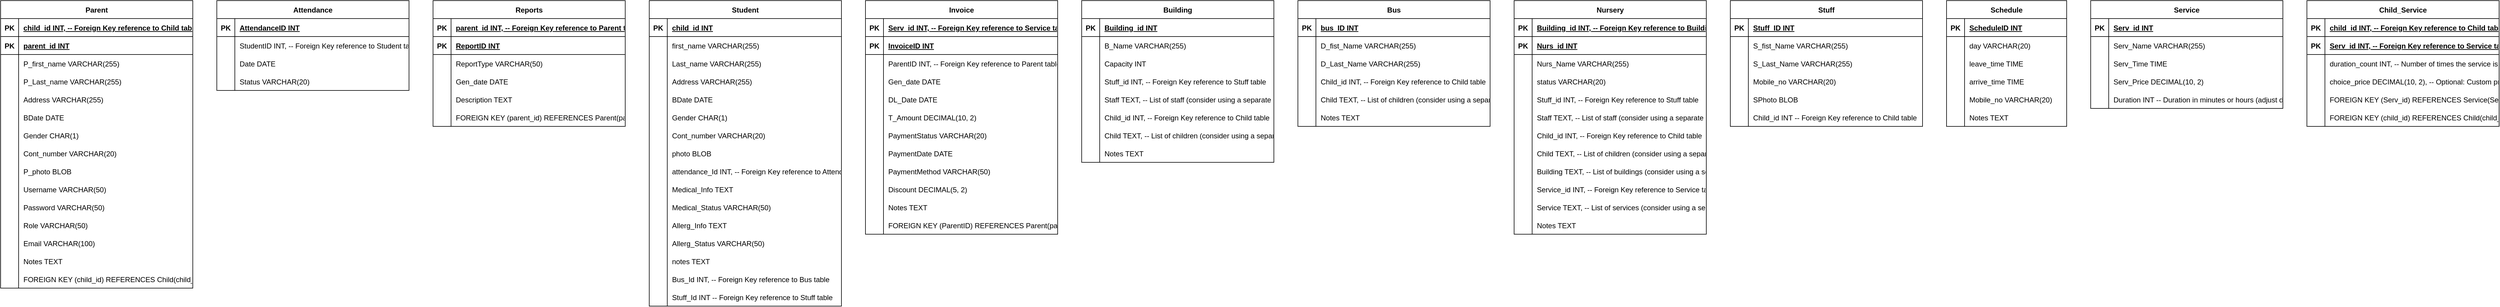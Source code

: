 <mxfile version="23.1.5" type="github">
  <diagram name="Page-1" id="4E3ppo1N9lLkl8NEaFGO">
    <mxGraphModel dx="3313" dy="705" grid="1" gridSize="10" guides="1" tooltips="1" connect="1" arrows="1" fold="1" page="1" pageScale="1" pageWidth="850" pageHeight="1100" math="0" shadow="0">
      <root>
        <mxCell id="0" />
        <mxCell id="1" parent="0" />
        <mxCell id="DsV3_IlYNngD2bU7Dh1h-2" value="Parent" style="shape=table;startSize=30;container=1;collapsible=1;childLayout=tableLayout;fixedRows=1;rowLines=0;fontStyle=1;align=center;resizeLast=1;" vertex="1" parent="1">
          <mxGeometry x="-1670" y="40" width="320" height="480" as="geometry" />
        </mxCell>
        <mxCell id="DsV3_IlYNngD2bU7Dh1h-3" value="" style="shape=tableRow;horizontal=0;startSize=0;swimlaneHead=0;swimlaneBody=0;fillColor=none;collapsible=0;dropTarget=0;points=[[0,0.5],[1,0.5]];portConstraint=eastwest;strokeColor=inherit;top=0;left=0;right=0;bottom=1;" vertex="1" parent="DsV3_IlYNngD2bU7Dh1h-2">
          <mxGeometry y="30" width="320" height="30" as="geometry" />
        </mxCell>
        <mxCell id="DsV3_IlYNngD2bU7Dh1h-4" value="PK" style="shape=partialRectangle;overflow=hidden;connectable=0;fillColor=none;strokeColor=inherit;top=0;left=0;bottom=0;right=0;fontStyle=1;" vertex="1" parent="DsV3_IlYNngD2bU7Dh1h-3">
          <mxGeometry width="30" height="30" as="geometry">
            <mxRectangle width="30" height="30" as="alternateBounds" />
          </mxGeometry>
        </mxCell>
        <mxCell id="DsV3_IlYNngD2bU7Dh1h-5" value="child_id INT, -- Foreign Key reference to Child table" style="shape=partialRectangle;overflow=hidden;connectable=0;fillColor=none;align=left;strokeColor=inherit;top=0;left=0;bottom=0;right=0;spacingLeft=6;fontStyle=5;" vertex="1" parent="DsV3_IlYNngD2bU7Dh1h-3">
          <mxGeometry x="30" width="290" height="30" as="geometry">
            <mxRectangle width="290" height="30" as="alternateBounds" />
          </mxGeometry>
        </mxCell>
        <mxCell id="DsV3_IlYNngD2bU7Dh1h-6" value="" style="shape=tableRow;horizontal=0;startSize=0;swimlaneHead=0;swimlaneBody=0;fillColor=none;collapsible=0;dropTarget=0;points=[[0,0.5],[1,0.5]];portConstraint=eastwest;strokeColor=inherit;top=0;left=0;right=0;bottom=1;" vertex="1" parent="DsV3_IlYNngD2bU7Dh1h-2">
          <mxGeometry y="60" width="320" height="30" as="geometry" />
        </mxCell>
        <mxCell id="DsV3_IlYNngD2bU7Dh1h-7" value="PK" style="shape=partialRectangle;overflow=hidden;connectable=0;fillColor=none;strokeColor=inherit;top=0;left=0;bottom=0;right=0;fontStyle=1;" vertex="1" parent="DsV3_IlYNngD2bU7Dh1h-6">
          <mxGeometry width="30" height="30" as="geometry">
            <mxRectangle width="30" height="30" as="alternateBounds" />
          </mxGeometry>
        </mxCell>
        <mxCell id="DsV3_IlYNngD2bU7Dh1h-8" value="parent_id INT " style="shape=partialRectangle;overflow=hidden;connectable=0;fillColor=none;align=left;strokeColor=inherit;top=0;left=0;bottom=0;right=0;spacingLeft=6;fontStyle=5;" vertex="1" parent="DsV3_IlYNngD2bU7Dh1h-6">
          <mxGeometry x="30" width="290" height="30" as="geometry">
            <mxRectangle width="290" height="30" as="alternateBounds" />
          </mxGeometry>
        </mxCell>
        <mxCell id="DsV3_IlYNngD2bU7Dh1h-9" value="" style="shape=tableRow;horizontal=0;startSize=0;swimlaneHead=0;swimlaneBody=0;fillColor=none;collapsible=0;dropTarget=0;points=[[0,0.5],[1,0.5]];portConstraint=eastwest;strokeColor=inherit;top=0;left=0;right=0;bottom=0;" vertex="1" parent="DsV3_IlYNngD2bU7Dh1h-2">
          <mxGeometry y="90" width="320" height="30" as="geometry" />
        </mxCell>
        <mxCell id="DsV3_IlYNngD2bU7Dh1h-10" value="" style="shape=partialRectangle;overflow=hidden;connectable=0;fillColor=none;strokeColor=inherit;top=0;left=0;bottom=0;right=0;" vertex="1" parent="DsV3_IlYNngD2bU7Dh1h-9">
          <mxGeometry width="30" height="30" as="geometry">
            <mxRectangle width="30" height="30" as="alternateBounds" />
          </mxGeometry>
        </mxCell>
        <mxCell id="DsV3_IlYNngD2bU7Dh1h-11" value="P_first_name VARCHAR(255)" style="shape=partialRectangle;overflow=hidden;connectable=0;fillColor=none;align=left;strokeColor=inherit;top=0;left=0;bottom=0;right=0;spacingLeft=6;" vertex="1" parent="DsV3_IlYNngD2bU7Dh1h-9">
          <mxGeometry x="30" width="290" height="30" as="geometry">
            <mxRectangle width="290" height="30" as="alternateBounds" />
          </mxGeometry>
        </mxCell>
        <mxCell id="DsV3_IlYNngD2bU7Dh1h-12" value="" style="shape=tableRow;horizontal=0;startSize=0;swimlaneHead=0;swimlaneBody=0;fillColor=none;collapsible=0;dropTarget=0;points=[[0,0.5],[1,0.5]];portConstraint=eastwest;strokeColor=inherit;top=0;left=0;right=0;bottom=0;" vertex="1" parent="DsV3_IlYNngD2bU7Dh1h-2">
          <mxGeometry y="120" width="320" height="30" as="geometry" />
        </mxCell>
        <mxCell id="DsV3_IlYNngD2bU7Dh1h-13" value="" style="shape=partialRectangle;overflow=hidden;connectable=0;fillColor=none;strokeColor=inherit;top=0;left=0;bottom=0;right=0;" vertex="1" parent="DsV3_IlYNngD2bU7Dh1h-12">
          <mxGeometry width="30" height="30" as="geometry">
            <mxRectangle width="30" height="30" as="alternateBounds" />
          </mxGeometry>
        </mxCell>
        <mxCell id="DsV3_IlYNngD2bU7Dh1h-14" value="P_Last_name VARCHAR(255)" style="shape=partialRectangle;overflow=hidden;connectable=0;fillColor=none;align=left;strokeColor=inherit;top=0;left=0;bottom=0;right=0;spacingLeft=6;" vertex="1" parent="DsV3_IlYNngD2bU7Dh1h-12">
          <mxGeometry x="30" width="290" height="30" as="geometry">
            <mxRectangle width="290" height="30" as="alternateBounds" />
          </mxGeometry>
        </mxCell>
        <mxCell id="DsV3_IlYNngD2bU7Dh1h-15" value="" style="shape=tableRow;horizontal=0;startSize=0;swimlaneHead=0;swimlaneBody=0;fillColor=none;collapsible=0;dropTarget=0;points=[[0,0.5],[1,0.5]];portConstraint=eastwest;strokeColor=inherit;top=0;left=0;right=0;bottom=0;" vertex="1" parent="DsV3_IlYNngD2bU7Dh1h-2">
          <mxGeometry y="150" width="320" height="30" as="geometry" />
        </mxCell>
        <mxCell id="DsV3_IlYNngD2bU7Dh1h-16" value="" style="shape=partialRectangle;overflow=hidden;connectable=0;fillColor=none;strokeColor=inherit;top=0;left=0;bottom=0;right=0;" vertex="1" parent="DsV3_IlYNngD2bU7Dh1h-15">
          <mxGeometry width="30" height="30" as="geometry">
            <mxRectangle width="30" height="30" as="alternateBounds" />
          </mxGeometry>
        </mxCell>
        <mxCell id="DsV3_IlYNngD2bU7Dh1h-17" value="Address VARCHAR(255)" style="shape=partialRectangle;overflow=hidden;connectable=0;fillColor=none;align=left;strokeColor=inherit;top=0;left=0;bottom=0;right=0;spacingLeft=6;" vertex="1" parent="DsV3_IlYNngD2bU7Dh1h-15">
          <mxGeometry x="30" width="290" height="30" as="geometry">
            <mxRectangle width="290" height="30" as="alternateBounds" />
          </mxGeometry>
        </mxCell>
        <mxCell id="DsV3_IlYNngD2bU7Dh1h-18" value="" style="shape=tableRow;horizontal=0;startSize=0;swimlaneHead=0;swimlaneBody=0;fillColor=none;collapsible=0;dropTarget=0;points=[[0,0.5],[1,0.5]];portConstraint=eastwest;strokeColor=inherit;top=0;left=0;right=0;bottom=0;" vertex="1" parent="DsV3_IlYNngD2bU7Dh1h-2">
          <mxGeometry y="180" width="320" height="30" as="geometry" />
        </mxCell>
        <mxCell id="DsV3_IlYNngD2bU7Dh1h-19" value="" style="shape=partialRectangle;overflow=hidden;connectable=0;fillColor=none;strokeColor=inherit;top=0;left=0;bottom=0;right=0;" vertex="1" parent="DsV3_IlYNngD2bU7Dh1h-18">
          <mxGeometry width="30" height="30" as="geometry">
            <mxRectangle width="30" height="30" as="alternateBounds" />
          </mxGeometry>
        </mxCell>
        <mxCell id="DsV3_IlYNngD2bU7Dh1h-20" value="BDate DATE" style="shape=partialRectangle;overflow=hidden;connectable=0;fillColor=none;align=left;strokeColor=inherit;top=0;left=0;bottom=0;right=0;spacingLeft=6;" vertex="1" parent="DsV3_IlYNngD2bU7Dh1h-18">
          <mxGeometry x="30" width="290" height="30" as="geometry">
            <mxRectangle width="290" height="30" as="alternateBounds" />
          </mxGeometry>
        </mxCell>
        <mxCell id="DsV3_IlYNngD2bU7Dh1h-21" value="" style="shape=tableRow;horizontal=0;startSize=0;swimlaneHead=0;swimlaneBody=0;fillColor=none;collapsible=0;dropTarget=0;points=[[0,0.5],[1,0.5]];portConstraint=eastwest;strokeColor=inherit;top=0;left=0;right=0;bottom=0;" vertex="1" parent="DsV3_IlYNngD2bU7Dh1h-2">
          <mxGeometry y="210" width="320" height="30" as="geometry" />
        </mxCell>
        <mxCell id="DsV3_IlYNngD2bU7Dh1h-22" value="" style="shape=partialRectangle;overflow=hidden;connectable=0;fillColor=none;strokeColor=inherit;top=0;left=0;bottom=0;right=0;" vertex="1" parent="DsV3_IlYNngD2bU7Dh1h-21">
          <mxGeometry width="30" height="30" as="geometry">
            <mxRectangle width="30" height="30" as="alternateBounds" />
          </mxGeometry>
        </mxCell>
        <mxCell id="DsV3_IlYNngD2bU7Dh1h-23" value="Gender CHAR(1)" style="shape=partialRectangle;overflow=hidden;connectable=0;fillColor=none;align=left;strokeColor=inherit;top=0;left=0;bottom=0;right=0;spacingLeft=6;" vertex="1" parent="DsV3_IlYNngD2bU7Dh1h-21">
          <mxGeometry x="30" width="290" height="30" as="geometry">
            <mxRectangle width="290" height="30" as="alternateBounds" />
          </mxGeometry>
        </mxCell>
        <mxCell id="DsV3_IlYNngD2bU7Dh1h-24" value="" style="shape=tableRow;horizontal=0;startSize=0;swimlaneHead=0;swimlaneBody=0;fillColor=none;collapsible=0;dropTarget=0;points=[[0,0.5],[1,0.5]];portConstraint=eastwest;strokeColor=inherit;top=0;left=0;right=0;bottom=0;" vertex="1" parent="DsV3_IlYNngD2bU7Dh1h-2">
          <mxGeometry y="240" width="320" height="30" as="geometry" />
        </mxCell>
        <mxCell id="DsV3_IlYNngD2bU7Dh1h-25" value="" style="shape=partialRectangle;overflow=hidden;connectable=0;fillColor=none;strokeColor=inherit;top=0;left=0;bottom=0;right=0;" vertex="1" parent="DsV3_IlYNngD2bU7Dh1h-24">
          <mxGeometry width="30" height="30" as="geometry">
            <mxRectangle width="30" height="30" as="alternateBounds" />
          </mxGeometry>
        </mxCell>
        <mxCell id="DsV3_IlYNngD2bU7Dh1h-26" value="Cont_number VARCHAR(20)" style="shape=partialRectangle;overflow=hidden;connectable=0;fillColor=none;align=left;strokeColor=inherit;top=0;left=0;bottom=0;right=0;spacingLeft=6;" vertex="1" parent="DsV3_IlYNngD2bU7Dh1h-24">
          <mxGeometry x="30" width="290" height="30" as="geometry">
            <mxRectangle width="290" height="30" as="alternateBounds" />
          </mxGeometry>
        </mxCell>
        <mxCell id="DsV3_IlYNngD2bU7Dh1h-27" value="" style="shape=tableRow;horizontal=0;startSize=0;swimlaneHead=0;swimlaneBody=0;fillColor=none;collapsible=0;dropTarget=0;points=[[0,0.5],[1,0.5]];portConstraint=eastwest;strokeColor=inherit;top=0;left=0;right=0;bottom=0;" vertex="1" parent="DsV3_IlYNngD2bU7Dh1h-2">
          <mxGeometry y="270" width="320" height="30" as="geometry" />
        </mxCell>
        <mxCell id="DsV3_IlYNngD2bU7Dh1h-28" value="" style="shape=partialRectangle;overflow=hidden;connectable=0;fillColor=none;strokeColor=inherit;top=0;left=0;bottom=0;right=0;" vertex="1" parent="DsV3_IlYNngD2bU7Dh1h-27">
          <mxGeometry width="30" height="30" as="geometry">
            <mxRectangle width="30" height="30" as="alternateBounds" />
          </mxGeometry>
        </mxCell>
        <mxCell id="DsV3_IlYNngD2bU7Dh1h-29" value="P_photo BLOB" style="shape=partialRectangle;overflow=hidden;connectable=0;fillColor=none;align=left;strokeColor=inherit;top=0;left=0;bottom=0;right=0;spacingLeft=6;" vertex="1" parent="DsV3_IlYNngD2bU7Dh1h-27">
          <mxGeometry x="30" width="290" height="30" as="geometry">
            <mxRectangle width="290" height="30" as="alternateBounds" />
          </mxGeometry>
        </mxCell>
        <mxCell id="DsV3_IlYNngD2bU7Dh1h-30" value="" style="shape=tableRow;horizontal=0;startSize=0;swimlaneHead=0;swimlaneBody=0;fillColor=none;collapsible=0;dropTarget=0;points=[[0,0.5],[1,0.5]];portConstraint=eastwest;strokeColor=inherit;top=0;left=0;right=0;bottom=0;" vertex="1" parent="DsV3_IlYNngD2bU7Dh1h-2">
          <mxGeometry y="300" width="320" height="30" as="geometry" />
        </mxCell>
        <mxCell id="DsV3_IlYNngD2bU7Dh1h-31" value="" style="shape=partialRectangle;overflow=hidden;connectable=0;fillColor=none;strokeColor=inherit;top=0;left=0;bottom=0;right=0;" vertex="1" parent="DsV3_IlYNngD2bU7Dh1h-30">
          <mxGeometry width="30" height="30" as="geometry">
            <mxRectangle width="30" height="30" as="alternateBounds" />
          </mxGeometry>
        </mxCell>
        <mxCell id="DsV3_IlYNngD2bU7Dh1h-32" value="Username VARCHAR(50)" style="shape=partialRectangle;overflow=hidden;connectable=0;fillColor=none;align=left;strokeColor=inherit;top=0;left=0;bottom=0;right=0;spacingLeft=6;" vertex="1" parent="DsV3_IlYNngD2bU7Dh1h-30">
          <mxGeometry x="30" width="290" height="30" as="geometry">
            <mxRectangle width="290" height="30" as="alternateBounds" />
          </mxGeometry>
        </mxCell>
        <mxCell id="DsV3_IlYNngD2bU7Dh1h-33" value="" style="shape=tableRow;horizontal=0;startSize=0;swimlaneHead=0;swimlaneBody=0;fillColor=none;collapsible=0;dropTarget=0;points=[[0,0.5],[1,0.5]];portConstraint=eastwest;strokeColor=inherit;top=0;left=0;right=0;bottom=0;" vertex="1" parent="DsV3_IlYNngD2bU7Dh1h-2">
          <mxGeometry y="330" width="320" height="30" as="geometry" />
        </mxCell>
        <mxCell id="DsV3_IlYNngD2bU7Dh1h-34" value="" style="shape=partialRectangle;overflow=hidden;connectable=0;fillColor=none;strokeColor=inherit;top=0;left=0;bottom=0;right=0;" vertex="1" parent="DsV3_IlYNngD2bU7Dh1h-33">
          <mxGeometry width="30" height="30" as="geometry">
            <mxRectangle width="30" height="30" as="alternateBounds" />
          </mxGeometry>
        </mxCell>
        <mxCell id="DsV3_IlYNngD2bU7Dh1h-35" value="Password VARCHAR(50)" style="shape=partialRectangle;overflow=hidden;connectable=0;fillColor=none;align=left;strokeColor=inherit;top=0;left=0;bottom=0;right=0;spacingLeft=6;" vertex="1" parent="DsV3_IlYNngD2bU7Dh1h-33">
          <mxGeometry x="30" width="290" height="30" as="geometry">
            <mxRectangle width="290" height="30" as="alternateBounds" />
          </mxGeometry>
        </mxCell>
        <mxCell id="DsV3_IlYNngD2bU7Dh1h-36" value="" style="shape=tableRow;horizontal=0;startSize=0;swimlaneHead=0;swimlaneBody=0;fillColor=none;collapsible=0;dropTarget=0;points=[[0,0.5],[1,0.5]];portConstraint=eastwest;strokeColor=inherit;top=0;left=0;right=0;bottom=0;" vertex="1" parent="DsV3_IlYNngD2bU7Dh1h-2">
          <mxGeometry y="360" width="320" height="30" as="geometry" />
        </mxCell>
        <mxCell id="DsV3_IlYNngD2bU7Dh1h-37" value="" style="shape=partialRectangle;overflow=hidden;connectable=0;fillColor=none;strokeColor=inherit;top=0;left=0;bottom=0;right=0;" vertex="1" parent="DsV3_IlYNngD2bU7Dh1h-36">
          <mxGeometry width="30" height="30" as="geometry">
            <mxRectangle width="30" height="30" as="alternateBounds" />
          </mxGeometry>
        </mxCell>
        <mxCell id="DsV3_IlYNngD2bU7Dh1h-38" value="Role VARCHAR(50)" style="shape=partialRectangle;overflow=hidden;connectable=0;fillColor=none;align=left;strokeColor=inherit;top=0;left=0;bottom=0;right=0;spacingLeft=6;" vertex="1" parent="DsV3_IlYNngD2bU7Dh1h-36">
          <mxGeometry x="30" width="290" height="30" as="geometry">
            <mxRectangle width="290" height="30" as="alternateBounds" />
          </mxGeometry>
        </mxCell>
        <mxCell id="DsV3_IlYNngD2bU7Dh1h-39" value="" style="shape=tableRow;horizontal=0;startSize=0;swimlaneHead=0;swimlaneBody=0;fillColor=none;collapsible=0;dropTarget=0;points=[[0,0.5],[1,0.5]];portConstraint=eastwest;strokeColor=inherit;top=0;left=0;right=0;bottom=0;" vertex="1" parent="DsV3_IlYNngD2bU7Dh1h-2">
          <mxGeometry y="390" width="320" height="30" as="geometry" />
        </mxCell>
        <mxCell id="DsV3_IlYNngD2bU7Dh1h-40" value="" style="shape=partialRectangle;overflow=hidden;connectable=0;fillColor=none;strokeColor=inherit;top=0;left=0;bottom=0;right=0;" vertex="1" parent="DsV3_IlYNngD2bU7Dh1h-39">
          <mxGeometry width="30" height="30" as="geometry">
            <mxRectangle width="30" height="30" as="alternateBounds" />
          </mxGeometry>
        </mxCell>
        <mxCell id="DsV3_IlYNngD2bU7Dh1h-41" value="Email VARCHAR(100)" style="shape=partialRectangle;overflow=hidden;connectable=0;fillColor=none;align=left;strokeColor=inherit;top=0;left=0;bottom=0;right=0;spacingLeft=6;" vertex="1" parent="DsV3_IlYNngD2bU7Dh1h-39">
          <mxGeometry x="30" width="290" height="30" as="geometry">
            <mxRectangle width="290" height="30" as="alternateBounds" />
          </mxGeometry>
        </mxCell>
        <mxCell id="DsV3_IlYNngD2bU7Dh1h-42" value="" style="shape=tableRow;horizontal=0;startSize=0;swimlaneHead=0;swimlaneBody=0;fillColor=none;collapsible=0;dropTarget=0;points=[[0,0.5],[1,0.5]];portConstraint=eastwest;strokeColor=inherit;top=0;left=0;right=0;bottom=0;" vertex="1" parent="DsV3_IlYNngD2bU7Dh1h-2">
          <mxGeometry y="420" width="320" height="30" as="geometry" />
        </mxCell>
        <mxCell id="DsV3_IlYNngD2bU7Dh1h-43" value="" style="shape=partialRectangle;overflow=hidden;connectable=0;fillColor=none;strokeColor=inherit;top=0;left=0;bottom=0;right=0;" vertex="1" parent="DsV3_IlYNngD2bU7Dh1h-42">
          <mxGeometry width="30" height="30" as="geometry">
            <mxRectangle width="30" height="30" as="alternateBounds" />
          </mxGeometry>
        </mxCell>
        <mxCell id="DsV3_IlYNngD2bU7Dh1h-44" value="Notes TEXT" style="shape=partialRectangle;overflow=hidden;connectable=0;fillColor=none;align=left;strokeColor=inherit;top=0;left=0;bottom=0;right=0;spacingLeft=6;" vertex="1" parent="DsV3_IlYNngD2bU7Dh1h-42">
          <mxGeometry x="30" width="290" height="30" as="geometry">
            <mxRectangle width="290" height="30" as="alternateBounds" />
          </mxGeometry>
        </mxCell>
        <mxCell id="DsV3_IlYNngD2bU7Dh1h-45" value="" style="shape=tableRow;horizontal=0;startSize=0;swimlaneHead=0;swimlaneBody=0;fillColor=none;collapsible=0;dropTarget=0;points=[[0,0.5],[1,0.5]];portConstraint=eastwest;strokeColor=inherit;top=0;left=0;right=0;bottom=0;" vertex="1" parent="DsV3_IlYNngD2bU7Dh1h-2">
          <mxGeometry y="450" width="320" height="30" as="geometry" />
        </mxCell>
        <mxCell id="DsV3_IlYNngD2bU7Dh1h-46" value="" style="shape=partialRectangle;overflow=hidden;connectable=0;fillColor=none;strokeColor=inherit;top=0;left=0;bottom=0;right=0;" vertex="1" parent="DsV3_IlYNngD2bU7Dh1h-45">
          <mxGeometry width="30" height="30" as="geometry">
            <mxRectangle width="30" height="30" as="alternateBounds" />
          </mxGeometry>
        </mxCell>
        <mxCell id="DsV3_IlYNngD2bU7Dh1h-47" value="FOREIGN KEY (child_id) REFERENCES Child(child_id)" style="shape=partialRectangle;overflow=hidden;connectable=0;fillColor=none;align=left;strokeColor=inherit;top=0;left=0;bottom=0;right=0;spacingLeft=6;" vertex="1" parent="DsV3_IlYNngD2bU7Dh1h-45">
          <mxGeometry x="30" width="290" height="30" as="geometry">
            <mxRectangle width="290" height="30" as="alternateBounds" />
          </mxGeometry>
        </mxCell>
        <mxCell id="DsV3_IlYNngD2bU7Dh1h-48" value="Attendance" style="shape=table;startSize=30;container=1;collapsible=1;childLayout=tableLayout;fixedRows=1;rowLines=0;fontStyle=1;align=center;resizeLast=1;" vertex="1" parent="1">
          <mxGeometry x="-1310" y="40" width="320" height="150" as="geometry" />
        </mxCell>
        <mxCell id="DsV3_IlYNngD2bU7Dh1h-49" value="" style="shape=tableRow;horizontal=0;startSize=0;swimlaneHead=0;swimlaneBody=0;fillColor=none;collapsible=0;dropTarget=0;points=[[0,0.5],[1,0.5]];portConstraint=eastwest;strokeColor=inherit;top=0;left=0;right=0;bottom=1;" vertex="1" parent="DsV3_IlYNngD2bU7Dh1h-48">
          <mxGeometry y="30" width="320" height="30" as="geometry" />
        </mxCell>
        <mxCell id="DsV3_IlYNngD2bU7Dh1h-50" value="PK" style="shape=partialRectangle;overflow=hidden;connectable=0;fillColor=none;strokeColor=inherit;top=0;left=0;bottom=0;right=0;fontStyle=1;" vertex="1" parent="DsV3_IlYNngD2bU7Dh1h-49">
          <mxGeometry width="30" height="30" as="geometry">
            <mxRectangle width="30" height="30" as="alternateBounds" />
          </mxGeometry>
        </mxCell>
        <mxCell id="DsV3_IlYNngD2bU7Dh1h-51" value="AttendanceID INT " style="shape=partialRectangle;overflow=hidden;connectable=0;fillColor=none;align=left;strokeColor=inherit;top=0;left=0;bottom=0;right=0;spacingLeft=6;fontStyle=5;" vertex="1" parent="DsV3_IlYNngD2bU7Dh1h-49">
          <mxGeometry x="30" width="290" height="30" as="geometry">
            <mxRectangle width="290" height="30" as="alternateBounds" />
          </mxGeometry>
        </mxCell>
        <mxCell id="DsV3_IlYNngD2bU7Dh1h-52" value="" style="shape=tableRow;horizontal=0;startSize=0;swimlaneHead=0;swimlaneBody=0;fillColor=none;collapsible=0;dropTarget=0;points=[[0,0.5],[1,0.5]];portConstraint=eastwest;strokeColor=inherit;top=0;left=0;right=0;bottom=0;" vertex="1" parent="DsV3_IlYNngD2bU7Dh1h-48">
          <mxGeometry y="60" width="320" height="30" as="geometry" />
        </mxCell>
        <mxCell id="DsV3_IlYNngD2bU7Dh1h-53" value="" style="shape=partialRectangle;overflow=hidden;connectable=0;fillColor=none;strokeColor=inherit;top=0;left=0;bottom=0;right=0;" vertex="1" parent="DsV3_IlYNngD2bU7Dh1h-52">
          <mxGeometry width="30" height="30" as="geometry">
            <mxRectangle width="30" height="30" as="alternateBounds" />
          </mxGeometry>
        </mxCell>
        <mxCell id="DsV3_IlYNngD2bU7Dh1h-54" value="StudentID INT, -- Foreign Key reference to Student table" style="shape=partialRectangle;overflow=hidden;connectable=0;fillColor=none;align=left;strokeColor=inherit;top=0;left=0;bottom=0;right=0;spacingLeft=6;" vertex="1" parent="DsV3_IlYNngD2bU7Dh1h-52">
          <mxGeometry x="30" width="290" height="30" as="geometry">
            <mxRectangle width="290" height="30" as="alternateBounds" />
          </mxGeometry>
        </mxCell>
        <mxCell id="DsV3_IlYNngD2bU7Dh1h-55" value="" style="shape=tableRow;horizontal=0;startSize=0;swimlaneHead=0;swimlaneBody=0;fillColor=none;collapsible=0;dropTarget=0;points=[[0,0.5],[1,0.5]];portConstraint=eastwest;strokeColor=inherit;top=0;left=0;right=0;bottom=0;" vertex="1" parent="DsV3_IlYNngD2bU7Dh1h-48">
          <mxGeometry y="90" width="320" height="30" as="geometry" />
        </mxCell>
        <mxCell id="DsV3_IlYNngD2bU7Dh1h-56" value="" style="shape=partialRectangle;overflow=hidden;connectable=0;fillColor=none;strokeColor=inherit;top=0;left=0;bottom=0;right=0;" vertex="1" parent="DsV3_IlYNngD2bU7Dh1h-55">
          <mxGeometry width="30" height="30" as="geometry">
            <mxRectangle width="30" height="30" as="alternateBounds" />
          </mxGeometry>
        </mxCell>
        <mxCell id="DsV3_IlYNngD2bU7Dh1h-57" value="Date DATE" style="shape=partialRectangle;overflow=hidden;connectable=0;fillColor=none;align=left;strokeColor=inherit;top=0;left=0;bottom=0;right=0;spacingLeft=6;" vertex="1" parent="DsV3_IlYNngD2bU7Dh1h-55">
          <mxGeometry x="30" width="290" height="30" as="geometry">
            <mxRectangle width="290" height="30" as="alternateBounds" />
          </mxGeometry>
        </mxCell>
        <mxCell id="DsV3_IlYNngD2bU7Dh1h-58" value="" style="shape=tableRow;horizontal=0;startSize=0;swimlaneHead=0;swimlaneBody=0;fillColor=none;collapsible=0;dropTarget=0;points=[[0,0.5],[1,0.5]];portConstraint=eastwest;strokeColor=inherit;top=0;left=0;right=0;bottom=0;" vertex="1" parent="DsV3_IlYNngD2bU7Dh1h-48">
          <mxGeometry y="120" width="320" height="30" as="geometry" />
        </mxCell>
        <mxCell id="DsV3_IlYNngD2bU7Dh1h-59" value="" style="shape=partialRectangle;overflow=hidden;connectable=0;fillColor=none;strokeColor=inherit;top=0;left=0;bottom=0;right=0;" vertex="1" parent="DsV3_IlYNngD2bU7Dh1h-58">
          <mxGeometry width="30" height="30" as="geometry">
            <mxRectangle width="30" height="30" as="alternateBounds" />
          </mxGeometry>
        </mxCell>
        <mxCell id="DsV3_IlYNngD2bU7Dh1h-60" value="Status VARCHAR(20)" style="shape=partialRectangle;overflow=hidden;connectable=0;fillColor=none;align=left;strokeColor=inherit;top=0;left=0;bottom=0;right=0;spacingLeft=6;" vertex="1" parent="DsV3_IlYNngD2bU7Dh1h-58">
          <mxGeometry x="30" width="290" height="30" as="geometry">
            <mxRectangle width="290" height="30" as="alternateBounds" />
          </mxGeometry>
        </mxCell>
        <mxCell id="DsV3_IlYNngD2bU7Dh1h-61" value="Reports" style="shape=table;startSize=30;container=1;collapsible=1;childLayout=tableLayout;fixedRows=1;rowLines=0;fontStyle=1;align=center;resizeLast=1;" vertex="1" parent="1">
          <mxGeometry x="-950" y="40" width="320" height="210" as="geometry" />
        </mxCell>
        <mxCell id="DsV3_IlYNngD2bU7Dh1h-62" value="" style="shape=tableRow;horizontal=0;startSize=0;swimlaneHead=0;swimlaneBody=0;fillColor=none;collapsible=0;dropTarget=0;points=[[0,0.5],[1,0.5]];portConstraint=eastwest;strokeColor=inherit;top=0;left=0;right=0;bottom=1;" vertex="1" parent="DsV3_IlYNngD2bU7Dh1h-61">
          <mxGeometry y="30" width="320" height="30" as="geometry" />
        </mxCell>
        <mxCell id="DsV3_IlYNngD2bU7Dh1h-63" value="PK" style="shape=partialRectangle;overflow=hidden;connectable=0;fillColor=none;strokeColor=inherit;top=0;left=0;bottom=0;right=0;fontStyle=1;" vertex="1" parent="DsV3_IlYNngD2bU7Dh1h-62">
          <mxGeometry width="30" height="30" as="geometry">
            <mxRectangle width="30" height="30" as="alternateBounds" />
          </mxGeometry>
        </mxCell>
        <mxCell id="DsV3_IlYNngD2bU7Dh1h-64" value="parent_id INT, -- Foreign Key reference to Parent table" style="shape=partialRectangle;overflow=hidden;connectable=0;fillColor=none;align=left;strokeColor=inherit;top=0;left=0;bottom=0;right=0;spacingLeft=6;fontStyle=5;" vertex="1" parent="DsV3_IlYNngD2bU7Dh1h-62">
          <mxGeometry x="30" width="290" height="30" as="geometry">
            <mxRectangle width="290" height="30" as="alternateBounds" />
          </mxGeometry>
        </mxCell>
        <mxCell id="DsV3_IlYNngD2bU7Dh1h-65" value="" style="shape=tableRow;horizontal=0;startSize=0;swimlaneHead=0;swimlaneBody=0;fillColor=none;collapsible=0;dropTarget=0;points=[[0,0.5],[1,0.5]];portConstraint=eastwest;strokeColor=inherit;top=0;left=0;right=0;bottom=1;" vertex="1" parent="DsV3_IlYNngD2bU7Dh1h-61">
          <mxGeometry y="60" width="320" height="30" as="geometry" />
        </mxCell>
        <mxCell id="DsV3_IlYNngD2bU7Dh1h-66" value="PK" style="shape=partialRectangle;overflow=hidden;connectable=0;fillColor=none;strokeColor=inherit;top=0;left=0;bottom=0;right=0;fontStyle=1;" vertex="1" parent="DsV3_IlYNngD2bU7Dh1h-65">
          <mxGeometry width="30" height="30" as="geometry">
            <mxRectangle width="30" height="30" as="alternateBounds" />
          </mxGeometry>
        </mxCell>
        <mxCell id="DsV3_IlYNngD2bU7Dh1h-67" value="ReportID INT " style="shape=partialRectangle;overflow=hidden;connectable=0;fillColor=none;align=left;strokeColor=inherit;top=0;left=0;bottom=0;right=0;spacingLeft=6;fontStyle=5;" vertex="1" parent="DsV3_IlYNngD2bU7Dh1h-65">
          <mxGeometry x="30" width="290" height="30" as="geometry">
            <mxRectangle width="290" height="30" as="alternateBounds" />
          </mxGeometry>
        </mxCell>
        <mxCell id="DsV3_IlYNngD2bU7Dh1h-68" value="" style="shape=tableRow;horizontal=0;startSize=0;swimlaneHead=0;swimlaneBody=0;fillColor=none;collapsible=0;dropTarget=0;points=[[0,0.5],[1,0.5]];portConstraint=eastwest;strokeColor=inherit;top=0;left=0;right=0;bottom=0;" vertex="1" parent="DsV3_IlYNngD2bU7Dh1h-61">
          <mxGeometry y="90" width="320" height="30" as="geometry" />
        </mxCell>
        <mxCell id="DsV3_IlYNngD2bU7Dh1h-69" value="" style="shape=partialRectangle;overflow=hidden;connectable=0;fillColor=none;strokeColor=inherit;top=0;left=0;bottom=0;right=0;" vertex="1" parent="DsV3_IlYNngD2bU7Dh1h-68">
          <mxGeometry width="30" height="30" as="geometry">
            <mxRectangle width="30" height="30" as="alternateBounds" />
          </mxGeometry>
        </mxCell>
        <mxCell id="DsV3_IlYNngD2bU7Dh1h-70" value="ReportType VARCHAR(50)" style="shape=partialRectangle;overflow=hidden;connectable=0;fillColor=none;align=left;strokeColor=inherit;top=0;left=0;bottom=0;right=0;spacingLeft=6;" vertex="1" parent="DsV3_IlYNngD2bU7Dh1h-68">
          <mxGeometry x="30" width="290" height="30" as="geometry">
            <mxRectangle width="290" height="30" as="alternateBounds" />
          </mxGeometry>
        </mxCell>
        <mxCell id="DsV3_IlYNngD2bU7Dh1h-71" value="" style="shape=tableRow;horizontal=0;startSize=0;swimlaneHead=0;swimlaneBody=0;fillColor=none;collapsible=0;dropTarget=0;points=[[0,0.5],[1,0.5]];portConstraint=eastwest;strokeColor=inherit;top=0;left=0;right=0;bottom=0;" vertex="1" parent="DsV3_IlYNngD2bU7Dh1h-61">
          <mxGeometry y="120" width="320" height="30" as="geometry" />
        </mxCell>
        <mxCell id="DsV3_IlYNngD2bU7Dh1h-72" value="" style="shape=partialRectangle;overflow=hidden;connectable=0;fillColor=none;strokeColor=inherit;top=0;left=0;bottom=0;right=0;" vertex="1" parent="DsV3_IlYNngD2bU7Dh1h-71">
          <mxGeometry width="30" height="30" as="geometry">
            <mxRectangle width="30" height="30" as="alternateBounds" />
          </mxGeometry>
        </mxCell>
        <mxCell id="DsV3_IlYNngD2bU7Dh1h-73" value="Gen_date DATE" style="shape=partialRectangle;overflow=hidden;connectable=0;fillColor=none;align=left;strokeColor=inherit;top=0;left=0;bottom=0;right=0;spacingLeft=6;" vertex="1" parent="DsV3_IlYNngD2bU7Dh1h-71">
          <mxGeometry x="30" width="290" height="30" as="geometry">
            <mxRectangle width="290" height="30" as="alternateBounds" />
          </mxGeometry>
        </mxCell>
        <mxCell id="DsV3_IlYNngD2bU7Dh1h-74" value="" style="shape=tableRow;horizontal=0;startSize=0;swimlaneHead=0;swimlaneBody=0;fillColor=none;collapsible=0;dropTarget=0;points=[[0,0.5],[1,0.5]];portConstraint=eastwest;strokeColor=inherit;top=0;left=0;right=0;bottom=0;" vertex="1" parent="DsV3_IlYNngD2bU7Dh1h-61">
          <mxGeometry y="150" width="320" height="30" as="geometry" />
        </mxCell>
        <mxCell id="DsV3_IlYNngD2bU7Dh1h-75" value="" style="shape=partialRectangle;overflow=hidden;connectable=0;fillColor=none;strokeColor=inherit;top=0;left=0;bottom=0;right=0;" vertex="1" parent="DsV3_IlYNngD2bU7Dh1h-74">
          <mxGeometry width="30" height="30" as="geometry">
            <mxRectangle width="30" height="30" as="alternateBounds" />
          </mxGeometry>
        </mxCell>
        <mxCell id="DsV3_IlYNngD2bU7Dh1h-76" value="Description TEXT" style="shape=partialRectangle;overflow=hidden;connectable=0;fillColor=none;align=left;strokeColor=inherit;top=0;left=0;bottom=0;right=0;spacingLeft=6;" vertex="1" parent="DsV3_IlYNngD2bU7Dh1h-74">
          <mxGeometry x="30" width="290" height="30" as="geometry">
            <mxRectangle width="290" height="30" as="alternateBounds" />
          </mxGeometry>
        </mxCell>
        <mxCell id="DsV3_IlYNngD2bU7Dh1h-77" value="" style="shape=tableRow;horizontal=0;startSize=0;swimlaneHead=0;swimlaneBody=0;fillColor=none;collapsible=0;dropTarget=0;points=[[0,0.5],[1,0.5]];portConstraint=eastwest;strokeColor=inherit;top=0;left=0;right=0;bottom=0;" vertex="1" parent="DsV3_IlYNngD2bU7Dh1h-61">
          <mxGeometry y="180" width="320" height="30" as="geometry" />
        </mxCell>
        <mxCell id="DsV3_IlYNngD2bU7Dh1h-78" value="" style="shape=partialRectangle;overflow=hidden;connectable=0;fillColor=none;strokeColor=inherit;top=0;left=0;bottom=0;right=0;" vertex="1" parent="DsV3_IlYNngD2bU7Dh1h-77">
          <mxGeometry width="30" height="30" as="geometry">
            <mxRectangle width="30" height="30" as="alternateBounds" />
          </mxGeometry>
        </mxCell>
        <mxCell id="DsV3_IlYNngD2bU7Dh1h-79" value="FOREIGN KEY (parent_id) REFERENCES Parent(parent_id)" style="shape=partialRectangle;overflow=hidden;connectable=0;fillColor=none;align=left;strokeColor=inherit;top=0;left=0;bottom=0;right=0;spacingLeft=6;" vertex="1" parent="DsV3_IlYNngD2bU7Dh1h-77">
          <mxGeometry x="30" width="290" height="30" as="geometry">
            <mxRectangle width="290" height="30" as="alternateBounds" />
          </mxGeometry>
        </mxCell>
        <mxCell id="DsV3_IlYNngD2bU7Dh1h-80" value="Student" style="shape=table;startSize=30;container=1;collapsible=1;childLayout=tableLayout;fixedRows=1;rowLines=0;fontStyle=1;align=center;resizeLast=1;" vertex="1" parent="1">
          <mxGeometry x="-590" y="40" width="320" height="510" as="geometry" />
        </mxCell>
        <mxCell id="DsV3_IlYNngD2bU7Dh1h-81" value="" style="shape=tableRow;horizontal=0;startSize=0;swimlaneHead=0;swimlaneBody=0;fillColor=none;collapsible=0;dropTarget=0;points=[[0,0.5],[1,0.5]];portConstraint=eastwest;strokeColor=inherit;top=0;left=0;right=0;bottom=1;" vertex="1" parent="DsV3_IlYNngD2bU7Dh1h-80">
          <mxGeometry y="30" width="320" height="30" as="geometry" />
        </mxCell>
        <mxCell id="DsV3_IlYNngD2bU7Dh1h-82" value="PK" style="shape=partialRectangle;overflow=hidden;connectable=0;fillColor=none;strokeColor=inherit;top=0;left=0;bottom=0;right=0;fontStyle=1;" vertex="1" parent="DsV3_IlYNngD2bU7Dh1h-81">
          <mxGeometry width="30" height="30" as="geometry">
            <mxRectangle width="30" height="30" as="alternateBounds" />
          </mxGeometry>
        </mxCell>
        <mxCell id="DsV3_IlYNngD2bU7Dh1h-83" value="child_id INT " style="shape=partialRectangle;overflow=hidden;connectable=0;fillColor=none;align=left;strokeColor=inherit;top=0;left=0;bottom=0;right=0;spacingLeft=6;fontStyle=5;" vertex="1" parent="DsV3_IlYNngD2bU7Dh1h-81">
          <mxGeometry x="30" width="290" height="30" as="geometry">
            <mxRectangle width="290" height="30" as="alternateBounds" />
          </mxGeometry>
        </mxCell>
        <mxCell id="DsV3_IlYNngD2bU7Dh1h-84" value="" style="shape=tableRow;horizontal=0;startSize=0;swimlaneHead=0;swimlaneBody=0;fillColor=none;collapsible=0;dropTarget=0;points=[[0,0.5],[1,0.5]];portConstraint=eastwest;strokeColor=inherit;top=0;left=0;right=0;bottom=0;" vertex="1" parent="DsV3_IlYNngD2bU7Dh1h-80">
          <mxGeometry y="60" width="320" height="30" as="geometry" />
        </mxCell>
        <mxCell id="DsV3_IlYNngD2bU7Dh1h-85" value="" style="shape=partialRectangle;overflow=hidden;connectable=0;fillColor=none;strokeColor=inherit;top=0;left=0;bottom=0;right=0;" vertex="1" parent="DsV3_IlYNngD2bU7Dh1h-84">
          <mxGeometry width="30" height="30" as="geometry">
            <mxRectangle width="30" height="30" as="alternateBounds" />
          </mxGeometry>
        </mxCell>
        <mxCell id="DsV3_IlYNngD2bU7Dh1h-86" value="first_name VARCHAR(255)" style="shape=partialRectangle;overflow=hidden;connectable=0;fillColor=none;align=left;strokeColor=inherit;top=0;left=0;bottom=0;right=0;spacingLeft=6;" vertex="1" parent="DsV3_IlYNngD2bU7Dh1h-84">
          <mxGeometry x="30" width="290" height="30" as="geometry">
            <mxRectangle width="290" height="30" as="alternateBounds" />
          </mxGeometry>
        </mxCell>
        <mxCell id="DsV3_IlYNngD2bU7Dh1h-87" value="" style="shape=tableRow;horizontal=0;startSize=0;swimlaneHead=0;swimlaneBody=0;fillColor=none;collapsible=0;dropTarget=0;points=[[0,0.5],[1,0.5]];portConstraint=eastwest;strokeColor=inherit;top=0;left=0;right=0;bottom=0;" vertex="1" parent="DsV3_IlYNngD2bU7Dh1h-80">
          <mxGeometry y="90" width="320" height="30" as="geometry" />
        </mxCell>
        <mxCell id="DsV3_IlYNngD2bU7Dh1h-88" value="" style="shape=partialRectangle;overflow=hidden;connectable=0;fillColor=none;strokeColor=inherit;top=0;left=0;bottom=0;right=0;" vertex="1" parent="DsV3_IlYNngD2bU7Dh1h-87">
          <mxGeometry width="30" height="30" as="geometry">
            <mxRectangle width="30" height="30" as="alternateBounds" />
          </mxGeometry>
        </mxCell>
        <mxCell id="DsV3_IlYNngD2bU7Dh1h-89" value="Last_name VARCHAR(255)" style="shape=partialRectangle;overflow=hidden;connectable=0;fillColor=none;align=left;strokeColor=inherit;top=0;left=0;bottom=0;right=0;spacingLeft=6;" vertex="1" parent="DsV3_IlYNngD2bU7Dh1h-87">
          <mxGeometry x="30" width="290" height="30" as="geometry">
            <mxRectangle width="290" height="30" as="alternateBounds" />
          </mxGeometry>
        </mxCell>
        <mxCell id="DsV3_IlYNngD2bU7Dh1h-90" value="" style="shape=tableRow;horizontal=0;startSize=0;swimlaneHead=0;swimlaneBody=0;fillColor=none;collapsible=0;dropTarget=0;points=[[0,0.5],[1,0.5]];portConstraint=eastwest;strokeColor=inherit;top=0;left=0;right=0;bottom=0;" vertex="1" parent="DsV3_IlYNngD2bU7Dh1h-80">
          <mxGeometry y="120" width="320" height="30" as="geometry" />
        </mxCell>
        <mxCell id="DsV3_IlYNngD2bU7Dh1h-91" value="" style="shape=partialRectangle;overflow=hidden;connectable=0;fillColor=none;strokeColor=inherit;top=0;left=0;bottom=0;right=0;" vertex="1" parent="DsV3_IlYNngD2bU7Dh1h-90">
          <mxGeometry width="30" height="30" as="geometry">
            <mxRectangle width="30" height="30" as="alternateBounds" />
          </mxGeometry>
        </mxCell>
        <mxCell id="DsV3_IlYNngD2bU7Dh1h-92" value="Address VARCHAR(255)" style="shape=partialRectangle;overflow=hidden;connectable=0;fillColor=none;align=left;strokeColor=inherit;top=0;left=0;bottom=0;right=0;spacingLeft=6;" vertex="1" parent="DsV3_IlYNngD2bU7Dh1h-90">
          <mxGeometry x="30" width="290" height="30" as="geometry">
            <mxRectangle width="290" height="30" as="alternateBounds" />
          </mxGeometry>
        </mxCell>
        <mxCell id="DsV3_IlYNngD2bU7Dh1h-93" value="" style="shape=tableRow;horizontal=0;startSize=0;swimlaneHead=0;swimlaneBody=0;fillColor=none;collapsible=0;dropTarget=0;points=[[0,0.5],[1,0.5]];portConstraint=eastwest;strokeColor=inherit;top=0;left=0;right=0;bottom=0;" vertex="1" parent="DsV3_IlYNngD2bU7Dh1h-80">
          <mxGeometry y="150" width="320" height="30" as="geometry" />
        </mxCell>
        <mxCell id="DsV3_IlYNngD2bU7Dh1h-94" value="" style="shape=partialRectangle;overflow=hidden;connectable=0;fillColor=none;strokeColor=inherit;top=0;left=0;bottom=0;right=0;" vertex="1" parent="DsV3_IlYNngD2bU7Dh1h-93">
          <mxGeometry width="30" height="30" as="geometry">
            <mxRectangle width="30" height="30" as="alternateBounds" />
          </mxGeometry>
        </mxCell>
        <mxCell id="DsV3_IlYNngD2bU7Dh1h-95" value="BDate DATE" style="shape=partialRectangle;overflow=hidden;connectable=0;fillColor=none;align=left;strokeColor=inherit;top=0;left=0;bottom=0;right=0;spacingLeft=6;" vertex="1" parent="DsV3_IlYNngD2bU7Dh1h-93">
          <mxGeometry x="30" width="290" height="30" as="geometry">
            <mxRectangle width="290" height="30" as="alternateBounds" />
          </mxGeometry>
        </mxCell>
        <mxCell id="DsV3_IlYNngD2bU7Dh1h-96" value="" style="shape=tableRow;horizontal=0;startSize=0;swimlaneHead=0;swimlaneBody=0;fillColor=none;collapsible=0;dropTarget=0;points=[[0,0.5],[1,0.5]];portConstraint=eastwest;strokeColor=inherit;top=0;left=0;right=0;bottom=0;" vertex="1" parent="DsV3_IlYNngD2bU7Dh1h-80">
          <mxGeometry y="180" width="320" height="30" as="geometry" />
        </mxCell>
        <mxCell id="DsV3_IlYNngD2bU7Dh1h-97" value="" style="shape=partialRectangle;overflow=hidden;connectable=0;fillColor=none;strokeColor=inherit;top=0;left=0;bottom=0;right=0;" vertex="1" parent="DsV3_IlYNngD2bU7Dh1h-96">
          <mxGeometry width="30" height="30" as="geometry">
            <mxRectangle width="30" height="30" as="alternateBounds" />
          </mxGeometry>
        </mxCell>
        <mxCell id="DsV3_IlYNngD2bU7Dh1h-98" value="Gender CHAR(1)" style="shape=partialRectangle;overflow=hidden;connectable=0;fillColor=none;align=left;strokeColor=inherit;top=0;left=0;bottom=0;right=0;spacingLeft=6;" vertex="1" parent="DsV3_IlYNngD2bU7Dh1h-96">
          <mxGeometry x="30" width="290" height="30" as="geometry">
            <mxRectangle width="290" height="30" as="alternateBounds" />
          </mxGeometry>
        </mxCell>
        <mxCell id="DsV3_IlYNngD2bU7Dh1h-99" value="" style="shape=tableRow;horizontal=0;startSize=0;swimlaneHead=0;swimlaneBody=0;fillColor=none;collapsible=0;dropTarget=0;points=[[0,0.5],[1,0.5]];portConstraint=eastwest;strokeColor=inherit;top=0;left=0;right=0;bottom=0;" vertex="1" parent="DsV3_IlYNngD2bU7Dh1h-80">
          <mxGeometry y="210" width="320" height="30" as="geometry" />
        </mxCell>
        <mxCell id="DsV3_IlYNngD2bU7Dh1h-100" value="" style="shape=partialRectangle;overflow=hidden;connectable=0;fillColor=none;strokeColor=inherit;top=0;left=0;bottom=0;right=0;" vertex="1" parent="DsV3_IlYNngD2bU7Dh1h-99">
          <mxGeometry width="30" height="30" as="geometry">
            <mxRectangle width="30" height="30" as="alternateBounds" />
          </mxGeometry>
        </mxCell>
        <mxCell id="DsV3_IlYNngD2bU7Dh1h-101" value="Cont_number VARCHAR(20)" style="shape=partialRectangle;overflow=hidden;connectable=0;fillColor=none;align=left;strokeColor=inherit;top=0;left=0;bottom=0;right=0;spacingLeft=6;" vertex="1" parent="DsV3_IlYNngD2bU7Dh1h-99">
          <mxGeometry x="30" width="290" height="30" as="geometry">
            <mxRectangle width="290" height="30" as="alternateBounds" />
          </mxGeometry>
        </mxCell>
        <mxCell id="DsV3_IlYNngD2bU7Dh1h-102" value="" style="shape=tableRow;horizontal=0;startSize=0;swimlaneHead=0;swimlaneBody=0;fillColor=none;collapsible=0;dropTarget=0;points=[[0,0.5],[1,0.5]];portConstraint=eastwest;strokeColor=inherit;top=0;left=0;right=0;bottom=0;" vertex="1" parent="DsV3_IlYNngD2bU7Dh1h-80">
          <mxGeometry y="240" width="320" height="30" as="geometry" />
        </mxCell>
        <mxCell id="DsV3_IlYNngD2bU7Dh1h-103" value="" style="shape=partialRectangle;overflow=hidden;connectable=0;fillColor=none;strokeColor=inherit;top=0;left=0;bottom=0;right=0;" vertex="1" parent="DsV3_IlYNngD2bU7Dh1h-102">
          <mxGeometry width="30" height="30" as="geometry">
            <mxRectangle width="30" height="30" as="alternateBounds" />
          </mxGeometry>
        </mxCell>
        <mxCell id="DsV3_IlYNngD2bU7Dh1h-104" value="photo BLOB" style="shape=partialRectangle;overflow=hidden;connectable=0;fillColor=none;align=left;strokeColor=inherit;top=0;left=0;bottom=0;right=0;spacingLeft=6;" vertex="1" parent="DsV3_IlYNngD2bU7Dh1h-102">
          <mxGeometry x="30" width="290" height="30" as="geometry">
            <mxRectangle width="290" height="30" as="alternateBounds" />
          </mxGeometry>
        </mxCell>
        <mxCell id="DsV3_IlYNngD2bU7Dh1h-105" value="" style="shape=tableRow;horizontal=0;startSize=0;swimlaneHead=0;swimlaneBody=0;fillColor=none;collapsible=0;dropTarget=0;points=[[0,0.5],[1,0.5]];portConstraint=eastwest;strokeColor=inherit;top=0;left=0;right=0;bottom=0;" vertex="1" parent="DsV3_IlYNngD2bU7Dh1h-80">
          <mxGeometry y="270" width="320" height="30" as="geometry" />
        </mxCell>
        <mxCell id="DsV3_IlYNngD2bU7Dh1h-106" value="" style="shape=partialRectangle;overflow=hidden;connectable=0;fillColor=none;strokeColor=inherit;top=0;left=0;bottom=0;right=0;" vertex="1" parent="DsV3_IlYNngD2bU7Dh1h-105">
          <mxGeometry width="30" height="30" as="geometry">
            <mxRectangle width="30" height="30" as="alternateBounds" />
          </mxGeometry>
        </mxCell>
        <mxCell id="DsV3_IlYNngD2bU7Dh1h-107" value="attendance_Id INT, -- Foreign Key reference to Attendance table" style="shape=partialRectangle;overflow=hidden;connectable=0;fillColor=none;align=left;strokeColor=inherit;top=0;left=0;bottom=0;right=0;spacingLeft=6;" vertex="1" parent="DsV3_IlYNngD2bU7Dh1h-105">
          <mxGeometry x="30" width="290" height="30" as="geometry">
            <mxRectangle width="290" height="30" as="alternateBounds" />
          </mxGeometry>
        </mxCell>
        <mxCell id="DsV3_IlYNngD2bU7Dh1h-108" value="" style="shape=tableRow;horizontal=0;startSize=0;swimlaneHead=0;swimlaneBody=0;fillColor=none;collapsible=0;dropTarget=0;points=[[0,0.5],[1,0.5]];portConstraint=eastwest;strokeColor=inherit;top=0;left=0;right=0;bottom=0;" vertex="1" parent="DsV3_IlYNngD2bU7Dh1h-80">
          <mxGeometry y="300" width="320" height="30" as="geometry" />
        </mxCell>
        <mxCell id="DsV3_IlYNngD2bU7Dh1h-109" value="" style="shape=partialRectangle;overflow=hidden;connectable=0;fillColor=none;strokeColor=inherit;top=0;left=0;bottom=0;right=0;" vertex="1" parent="DsV3_IlYNngD2bU7Dh1h-108">
          <mxGeometry width="30" height="30" as="geometry">
            <mxRectangle width="30" height="30" as="alternateBounds" />
          </mxGeometry>
        </mxCell>
        <mxCell id="DsV3_IlYNngD2bU7Dh1h-110" value="Medical_Info TEXT" style="shape=partialRectangle;overflow=hidden;connectable=0;fillColor=none;align=left;strokeColor=inherit;top=0;left=0;bottom=0;right=0;spacingLeft=6;" vertex="1" parent="DsV3_IlYNngD2bU7Dh1h-108">
          <mxGeometry x="30" width="290" height="30" as="geometry">
            <mxRectangle width="290" height="30" as="alternateBounds" />
          </mxGeometry>
        </mxCell>
        <mxCell id="DsV3_IlYNngD2bU7Dh1h-111" value="" style="shape=tableRow;horizontal=0;startSize=0;swimlaneHead=0;swimlaneBody=0;fillColor=none;collapsible=0;dropTarget=0;points=[[0,0.5],[1,0.5]];portConstraint=eastwest;strokeColor=inherit;top=0;left=0;right=0;bottom=0;" vertex="1" parent="DsV3_IlYNngD2bU7Dh1h-80">
          <mxGeometry y="330" width="320" height="30" as="geometry" />
        </mxCell>
        <mxCell id="DsV3_IlYNngD2bU7Dh1h-112" value="" style="shape=partialRectangle;overflow=hidden;connectable=0;fillColor=none;strokeColor=inherit;top=0;left=0;bottom=0;right=0;" vertex="1" parent="DsV3_IlYNngD2bU7Dh1h-111">
          <mxGeometry width="30" height="30" as="geometry">
            <mxRectangle width="30" height="30" as="alternateBounds" />
          </mxGeometry>
        </mxCell>
        <mxCell id="DsV3_IlYNngD2bU7Dh1h-113" value="Medical_Status VARCHAR(50)" style="shape=partialRectangle;overflow=hidden;connectable=0;fillColor=none;align=left;strokeColor=inherit;top=0;left=0;bottom=0;right=0;spacingLeft=6;" vertex="1" parent="DsV3_IlYNngD2bU7Dh1h-111">
          <mxGeometry x="30" width="290" height="30" as="geometry">
            <mxRectangle width="290" height="30" as="alternateBounds" />
          </mxGeometry>
        </mxCell>
        <mxCell id="DsV3_IlYNngD2bU7Dh1h-114" value="" style="shape=tableRow;horizontal=0;startSize=0;swimlaneHead=0;swimlaneBody=0;fillColor=none;collapsible=0;dropTarget=0;points=[[0,0.5],[1,0.5]];portConstraint=eastwest;strokeColor=inherit;top=0;left=0;right=0;bottom=0;" vertex="1" parent="DsV3_IlYNngD2bU7Dh1h-80">
          <mxGeometry y="360" width="320" height="30" as="geometry" />
        </mxCell>
        <mxCell id="DsV3_IlYNngD2bU7Dh1h-115" value="" style="shape=partialRectangle;overflow=hidden;connectable=0;fillColor=none;strokeColor=inherit;top=0;left=0;bottom=0;right=0;" vertex="1" parent="DsV3_IlYNngD2bU7Dh1h-114">
          <mxGeometry width="30" height="30" as="geometry">
            <mxRectangle width="30" height="30" as="alternateBounds" />
          </mxGeometry>
        </mxCell>
        <mxCell id="DsV3_IlYNngD2bU7Dh1h-116" value="Allerg_Info TEXT" style="shape=partialRectangle;overflow=hidden;connectable=0;fillColor=none;align=left;strokeColor=inherit;top=0;left=0;bottom=0;right=0;spacingLeft=6;" vertex="1" parent="DsV3_IlYNngD2bU7Dh1h-114">
          <mxGeometry x="30" width="290" height="30" as="geometry">
            <mxRectangle width="290" height="30" as="alternateBounds" />
          </mxGeometry>
        </mxCell>
        <mxCell id="DsV3_IlYNngD2bU7Dh1h-117" value="" style="shape=tableRow;horizontal=0;startSize=0;swimlaneHead=0;swimlaneBody=0;fillColor=none;collapsible=0;dropTarget=0;points=[[0,0.5],[1,0.5]];portConstraint=eastwest;strokeColor=inherit;top=0;left=0;right=0;bottom=0;" vertex="1" parent="DsV3_IlYNngD2bU7Dh1h-80">
          <mxGeometry y="390" width="320" height="30" as="geometry" />
        </mxCell>
        <mxCell id="DsV3_IlYNngD2bU7Dh1h-118" value="" style="shape=partialRectangle;overflow=hidden;connectable=0;fillColor=none;strokeColor=inherit;top=0;left=0;bottom=0;right=0;" vertex="1" parent="DsV3_IlYNngD2bU7Dh1h-117">
          <mxGeometry width="30" height="30" as="geometry">
            <mxRectangle width="30" height="30" as="alternateBounds" />
          </mxGeometry>
        </mxCell>
        <mxCell id="DsV3_IlYNngD2bU7Dh1h-119" value="Allerg_Status VARCHAR(50)" style="shape=partialRectangle;overflow=hidden;connectable=0;fillColor=none;align=left;strokeColor=inherit;top=0;left=0;bottom=0;right=0;spacingLeft=6;" vertex="1" parent="DsV3_IlYNngD2bU7Dh1h-117">
          <mxGeometry x="30" width="290" height="30" as="geometry">
            <mxRectangle width="290" height="30" as="alternateBounds" />
          </mxGeometry>
        </mxCell>
        <mxCell id="DsV3_IlYNngD2bU7Dh1h-120" value="" style="shape=tableRow;horizontal=0;startSize=0;swimlaneHead=0;swimlaneBody=0;fillColor=none;collapsible=0;dropTarget=0;points=[[0,0.5],[1,0.5]];portConstraint=eastwest;strokeColor=inherit;top=0;left=0;right=0;bottom=0;" vertex="1" parent="DsV3_IlYNngD2bU7Dh1h-80">
          <mxGeometry y="420" width="320" height="30" as="geometry" />
        </mxCell>
        <mxCell id="DsV3_IlYNngD2bU7Dh1h-121" value="" style="shape=partialRectangle;overflow=hidden;connectable=0;fillColor=none;strokeColor=inherit;top=0;left=0;bottom=0;right=0;" vertex="1" parent="DsV3_IlYNngD2bU7Dh1h-120">
          <mxGeometry width="30" height="30" as="geometry">
            <mxRectangle width="30" height="30" as="alternateBounds" />
          </mxGeometry>
        </mxCell>
        <mxCell id="DsV3_IlYNngD2bU7Dh1h-122" value="notes TEXT" style="shape=partialRectangle;overflow=hidden;connectable=0;fillColor=none;align=left;strokeColor=inherit;top=0;left=0;bottom=0;right=0;spacingLeft=6;" vertex="1" parent="DsV3_IlYNngD2bU7Dh1h-120">
          <mxGeometry x="30" width="290" height="30" as="geometry">
            <mxRectangle width="290" height="30" as="alternateBounds" />
          </mxGeometry>
        </mxCell>
        <mxCell id="DsV3_IlYNngD2bU7Dh1h-123" value="" style="shape=tableRow;horizontal=0;startSize=0;swimlaneHead=0;swimlaneBody=0;fillColor=none;collapsible=0;dropTarget=0;points=[[0,0.5],[1,0.5]];portConstraint=eastwest;strokeColor=inherit;top=0;left=0;right=0;bottom=0;" vertex="1" parent="DsV3_IlYNngD2bU7Dh1h-80">
          <mxGeometry y="450" width="320" height="30" as="geometry" />
        </mxCell>
        <mxCell id="DsV3_IlYNngD2bU7Dh1h-124" value="" style="shape=partialRectangle;overflow=hidden;connectable=0;fillColor=none;strokeColor=inherit;top=0;left=0;bottom=0;right=0;" vertex="1" parent="DsV3_IlYNngD2bU7Dh1h-123">
          <mxGeometry width="30" height="30" as="geometry">
            <mxRectangle width="30" height="30" as="alternateBounds" />
          </mxGeometry>
        </mxCell>
        <mxCell id="DsV3_IlYNngD2bU7Dh1h-125" value="Bus_Id INT, -- Foreign Key reference to Bus table" style="shape=partialRectangle;overflow=hidden;connectable=0;fillColor=none;align=left;strokeColor=inherit;top=0;left=0;bottom=0;right=0;spacingLeft=6;" vertex="1" parent="DsV3_IlYNngD2bU7Dh1h-123">
          <mxGeometry x="30" width="290" height="30" as="geometry">
            <mxRectangle width="290" height="30" as="alternateBounds" />
          </mxGeometry>
        </mxCell>
        <mxCell id="DsV3_IlYNngD2bU7Dh1h-126" value="" style="shape=tableRow;horizontal=0;startSize=0;swimlaneHead=0;swimlaneBody=0;fillColor=none;collapsible=0;dropTarget=0;points=[[0,0.5],[1,0.5]];portConstraint=eastwest;strokeColor=inherit;top=0;left=0;right=0;bottom=0;" vertex="1" parent="DsV3_IlYNngD2bU7Dh1h-80">
          <mxGeometry y="480" width="320" height="30" as="geometry" />
        </mxCell>
        <mxCell id="DsV3_IlYNngD2bU7Dh1h-127" value="" style="shape=partialRectangle;overflow=hidden;connectable=0;fillColor=none;strokeColor=inherit;top=0;left=0;bottom=0;right=0;" vertex="1" parent="DsV3_IlYNngD2bU7Dh1h-126">
          <mxGeometry width="30" height="30" as="geometry">
            <mxRectangle width="30" height="30" as="alternateBounds" />
          </mxGeometry>
        </mxCell>
        <mxCell id="DsV3_IlYNngD2bU7Dh1h-128" value="Stuff_Id INT -- Foreign Key reference to Stuff table" style="shape=partialRectangle;overflow=hidden;connectable=0;fillColor=none;align=left;strokeColor=inherit;top=0;left=0;bottom=0;right=0;spacingLeft=6;" vertex="1" parent="DsV3_IlYNngD2bU7Dh1h-126">
          <mxGeometry x="30" width="290" height="30" as="geometry">
            <mxRectangle width="290" height="30" as="alternateBounds" />
          </mxGeometry>
        </mxCell>
        <mxCell id="DsV3_IlYNngD2bU7Dh1h-129" value="Invoice" style="shape=table;startSize=30;container=1;collapsible=1;childLayout=tableLayout;fixedRows=1;rowLines=0;fontStyle=1;align=center;resizeLast=1;" vertex="1" parent="1">
          <mxGeometry x="-230" y="40" width="320" height="390" as="geometry" />
        </mxCell>
        <mxCell id="DsV3_IlYNngD2bU7Dh1h-130" value="" style="shape=tableRow;horizontal=0;startSize=0;swimlaneHead=0;swimlaneBody=0;fillColor=none;collapsible=0;dropTarget=0;points=[[0,0.5],[1,0.5]];portConstraint=eastwest;strokeColor=inherit;top=0;left=0;right=0;bottom=1;" vertex="1" parent="DsV3_IlYNngD2bU7Dh1h-129">
          <mxGeometry y="30" width="320" height="30" as="geometry" />
        </mxCell>
        <mxCell id="DsV3_IlYNngD2bU7Dh1h-131" value="PK" style="shape=partialRectangle;overflow=hidden;connectable=0;fillColor=none;strokeColor=inherit;top=0;left=0;bottom=0;right=0;fontStyle=1;" vertex="1" parent="DsV3_IlYNngD2bU7Dh1h-130">
          <mxGeometry width="30" height="30" as="geometry">
            <mxRectangle width="30" height="30" as="alternateBounds" />
          </mxGeometry>
        </mxCell>
        <mxCell id="DsV3_IlYNngD2bU7Dh1h-132" value="Serv_id INT, -- Foreign Key reference to Service table" style="shape=partialRectangle;overflow=hidden;connectable=0;fillColor=none;align=left;strokeColor=inherit;top=0;left=0;bottom=0;right=0;spacingLeft=6;fontStyle=5;" vertex="1" parent="DsV3_IlYNngD2bU7Dh1h-130">
          <mxGeometry x="30" width="290" height="30" as="geometry">
            <mxRectangle width="290" height="30" as="alternateBounds" />
          </mxGeometry>
        </mxCell>
        <mxCell id="DsV3_IlYNngD2bU7Dh1h-133" value="" style="shape=tableRow;horizontal=0;startSize=0;swimlaneHead=0;swimlaneBody=0;fillColor=none;collapsible=0;dropTarget=0;points=[[0,0.5],[1,0.5]];portConstraint=eastwest;strokeColor=inherit;top=0;left=0;right=0;bottom=1;" vertex="1" parent="DsV3_IlYNngD2bU7Dh1h-129">
          <mxGeometry y="60" width="320" height="30" as="geometry" />
        </mxCell>
        <mxCell id="DsV3_IlYNngD2bU7Dh1h-134" value="PK" style="shape=partialRectangle;overflow=hidden;connectable=0;fillColor=none;strokeColor=inherit;top=0;left=0;bottom=0;right=0;fontStyle=1;" vertex="1" parent="DsV3_IlYNngD2bU7Dh1h-133">
          <mxGeometry width="30" height="30" as="geometry">
            <mxRectangle width="30" height="30" as="alternateBounds" />
          </mxGeometry>
        </mxCell>
        <mxCell id="DsV3_IlYNngD2bU7Dh1h-135" value="InvoiceID INT " style="shape=partialRectangle;overflow=hidden;connectable=0;fillColor=none;align=left;strokeColor=inherit;top=0;left=0;bottom=0;right=0;spacingLeft=6;fontStyle=5;" vertex="1" parent="DsV3_IlYNngD2bU7Dh1h-133">
          <mxGeometry x="30" width="290" height="30" as="geometry">
            <mxRectangle width="290" height="30" as="alternateBounds" />
          </mxGeometry>
        </mxCell>
        <mxCell id="DsV3_IlYNngD2bU7Dh1h-136" value="" style="shape=tableRow;horizontal=0;startSize=0;swimlaneHead=0;swimlaneBody=0;fillColor=none;collapsible=0;dropTarget=0;points=[[0,0.5],[1,0.5]];portConstraint=eastwest;strokeColor=inherit;top=0;left=0;right=0;bottom=0;" vertex="1" parent="DsV3_IlYNngD2bU7Dh1h-129">
          <mxGeometry y="90" width="320" height="30" as="geometry" />
        </mxCell>
        <mxCell id="DsV3_IlYNngD2bU7Dh1h-137" value="" style="shape=partialRectangle;overflow=hidden;connectable=0;fillColor=none;strokeColor=inherit;top=0;left=0;bottom=0;right=0;" vertex="1" parent="DsV3_IlYNngD2bU7Dh1h-136">
          <mxGeometry width="30" height="30" as="geometry">
            <mxRectangle width="30" height="30" as="alternateBounds" />
          </mxGeometry>
        </mxCell>
        <mxCell id="DsV3_IlYNngD2bU7Dh1h-138" value="ParentID INT, -- Foreign Key reference to Parent table" style="shape=partialRectangle;overflow=hidden;connectable=0;fillColor=none;align=left;strokeColor=inherit;top=0;left=0;bottom=0;right=0;spacingLeft=6;" vertex="1" parent="DsV3_IlYNngD2bU7Dh1h-136">
          <mxGeometry x="30" width="290" height="30" as="geometry">
            <mxRectangle width="290" height="30" as="alternateBounds" />
          </mxGeometry>
        </mxCell>
        <mxCell id="DsV3_IlYNngD2bU7Dh1h-139" value="" style="shape=tableRow;horizontal=0;startSize=0;swimlaneHead=0;swimlaneBody=0;fillColor=none;collapsible=0;dropTarget=0;points=[[0,0.5],[1,0.5]];portConstraint=eastwest;strokeColor=inherit;top=0;left=0;right=0;bottom=0;" vertex="1" parent="DsV3_IlYNngD2bU7Dh1h-129">
          <mxGeometry y="120" width="320" height="30" as="geometry" />
        </mxCell>
        <mxCell id="DsV3_IlYNngD2bU7Dh1h-140" value="" style="shape=partialRectangle;overflow=hidden;connectable=0;fillColor=none;strokeColor=inherit;top=0;left=0;bottom=0;right=0;" vertex="1" parent="DsV3_IlYNngD2bU7Dh1h-139">
          <mxGeometry width="30" height="30" as="geometry">
            <mxRectangle width="30" height="30" as="alternateBounds" />
          </mxGeometry>
        </mxCell>
        <mxCell id="DsV3_IlYNngD2bU7Dh1h-141" value="Gen_date DATE" style="shape=partialRectangle;overflow=hidden;connectable=0;fillColor=none;align=left;strokeColor=inherit;top=0;left=0;bottom=0;right=0;spacingLeft=6;" vertex="1" parent="DsV3_IlYNngD2bU7Dh1h-139">
          <mxGeometry x="30" width="290" height="30" as="geometry">
            <mxRectangle width="290" height="30" as="alternateBounds" />
          </mxGeometry>
        </mxCell>
        <mxCell id="DsV3_IlYNngD2bU7Dh1h-142" value="" style="shape=tableRow;horizontal=0;startSize=0;swimlaneHead=0;swimlaneBody=0;fillColor=none;collapsible=0;dropTarget=0;points=[[0,0.5],[1,0.5]];portConstraint=eastwest;strokeColor=inherit;top=0;left=0;right=0;bottom=0;" vertex="1" parent="DsV3_IlYNngD2bU7Dh1h-129">
          <mxGeometry y="150" width="320" height="30" as="geometry" />
        </mxCell>
        <mxCell id="DsV3_IlYNngD2bU7Dh1h-143" value="" style="shape=partialRectangle;overflow=hidden;connectable=0;fillColor=none;strokeColor=inherit;top=0;left=0;bottom=0;right=0;" vertex="1" parent="DsV3_IlYNngD2bU7Dh1h-142">
          <mxGeometry width="30" height="30" as="geometry">
            <mxRectangle width="30" height="30" as="alternateBounds" />
          </mxGeometry>
        </mxCell>
        <mxCell id="DsV3_IlYNngD2bU7Dh1h-144" value="DL_Date DATE" style="shape=partialRectangle;overflow=hidden;connectable=0;fillColor=none;align=left;strokeColor=inherit;top=0;left=0;bottom=0;right=0;spacingLeft=6;" vertex="1" parent="DsV3_IlYNngD2bU7Dh1h-142">
          <mxGeometry x="30" width="290" height="30" as="geometry">
            <mxRectangle width="290" height="30" as="alternateBounds" />
          </mxGeometry>
        </mxCell>
        <mxCell id="DsV3_IlYNngD2bU7Dh1h-145" value="" style="shape=tableRow;horizontal=0;startSize=0;swimlaneHead=0;swimlaneBody=0;fillColor=none;collapsible=0;dropTarget=0;points=[[0,0.5],[1,0.5]];portConstraint=eastwest;strokeColor=inherit;top=0;left=0;right=0;bottom=0;" vertex="1" parent="DsV3_IlYNngD2bU7Dh1h-129">
          <mxGeometry y="180" width="320" height="30" as="geometry" />
        </mxCell>
        <mxCell id="DsV3_IlYNngD2bU7Dh1h-146" value="" style="shape=partialRectangle;overflow=hidden;connectable=0;fillColor=none;strokeColor=inherit;top=0;left=0;bottom=0;right=0;" vertex="1" parent="DsV3_IlYNngD2bU7Dh1h-145">
          <mxGeometry width="30" height="30" as="geometry">
            <mxRectangle width="30" height="30" as="alternateBounds" />
          </mxGeometry>
        </mxCell>
        <mxCell id="DsV3_IlYNngD2bU7Dh1h-147" value="T_Amount DECIMAL(10, 2)" style="shape=partialRectangle;overflow=hidden;connectable=0;fillColor=none;align=left;strokeColor=inherit;top=0;left=0;bottom=0;right=0;spacingLeft=6;" vertex="1" parent="DsV3_IlYNngD2bU7Dh1h-145">
          <mxGeometry x="30" width="290" height="30" as="geometry">
            <mxRectangle width="290" height="30" as="alternateBounds" />
          </mxGeometry>
        </mxCell>
        <mxCell id="DsV3_IlYNngD2bU7Dh1h-148" value="" style="shape=tableRow;horizontal=0;startSize=0;swimlaneHead=0;swimlaneBody=0;fillColor=none;collapsible=0;dropTarget=0;points=[[0,0.5],[1,0.5]];portConstraint=eastwest;strokeColor=inherit;top=0;left=0;right=0;bottom=0;" vertex="1" parent="DsV3_IlYNngD2bU7Dh1h-129">
          <mxGeometry y="210" width="320" height="30" as="geometry" />
        </mxCell>
        <mxCell id="DsV3_IlYNngD2bU7Dh1h-149" value="" style="shape=partialRectangle;overflow=hidden;connectable=0;fillColor=none;strokeColor=inherit;top=0;left=0;bottom=0;right=0;" vertex="1" parent="DsV3_IlYNngD2bU7Dh1h-148">
          <mxGeometry width="30" height="30" as="geometry">
            <mxRectangle width="30" height="30" as="alternateBounds" />
          </mxGeometry>
        </mxCell>
        <mxCell id="DsV3_IlYNngD2bU7Dh1h-150" value="PaymentStatus VARCHAR(20)" style="shape=partialRectangle;overflow=hidden;connectable=0;fillColor=none;align=left;strokeColor=inherit;top=0;left=0;bottom=0;right=0;spacingLeft=6;" vertex="1" parent="DsV3_IlYNngD2bU7Dh1h-148">
          <mxGeometry x="30" width="290" height="30" as="geometry">
            <mxRectangle width="290" height="30" as="alternateBounds" />
          </mxGeometry>
        </mxCell>
        <mxCell id="DsV3_IlYNngD2bU7Dh1h-151" value="" style="shape=tableRow;horizontal=0;startSize=0;swimlaneHead=0;swimlaneBody=0;fillColor=none;collapsible=0;dropTarget=0;points=[[0,0.5],[1,0.5]];portConstraint=eastwest;strokeColor=inherit;top=0;left=0;right=0;bottom=0;" vertex="1" parent="DsV3_IlYNngD2bU7Dh1h-129">
          <mxGeometry y="240" width="320" height="30" as="geometry" />
        </mxCell>
        <mxCell id="DsV3_IlYNngD2bU7Dh1h-152" value="" style="shape=partialRectangle;overflow=hidden;connectable=0;fillColor=none;strokeColor=inherit;top=0;left=0;bottom=0;right=0;" vertex="1" parent="DsV3_IlYNngD2bU7Dh1h-151">
          <mxGeometry width="30" height="30" as="geometry">
            <mxRectangle width="30" height="30" as="alternateBounds" />
          </mxGeometry>
        </mxCell>
        <mxCell id="DsV3_IlYNngD2bU7Dh1h-153" value="PaymentDate DATE" style="shape=partialRectangle;overflow=hidden;connectable=0;fillColor=none;align=left;strokeColor=inherit;top=0;left=0;bottom=0;right=0;spacingLeft=6;" vertex="1" parent="DsV3_IlYNngD2bU7Dh1h-151">
          <mxGeometry x="30" width="290" height="30" as="geometry">
            <mxRectangle width="290" height="30" as="alternateBounds" />
          </mxGeometry>
        </mxCell>
        <mxCell id="DsV3_IlYNngD2bU7Dh1h-154" value="" style="shape=tableRow;horizontal=0;startSize=0;swimlaneHead=0;swimlaneBody=0;fillColor=none;collapsible=0;dropTarget=0;points=[[0,0.5],[1,0.5]];portConstraint=eastwest;strokeColor=inherit;top=0;left=0;right=0;bottom=0;" vertex="1" parent="DsV3_IlYNngD2bU7Dh1h-129">
          <mxGeometry y="270" width="320" height="30" as="geometry" />
        </mxCell>
        <mxCell id="DsV3_IlYNngD2bU7Dh1h-155" value="" style="shape=partialRectangle;overflow=hidden;connectable=0;fillColor=none;strokeColor=inherit;top=0;left=0;bottom=0;right=0;" vertex="1" parent="DsV3_IlYNngD2bU7Dh1h-154">
          <mxGeometry width="30" height="30" as="geometry">
            <mxRectangle width="30" height="30" as="alternateBounds" />
          </mxGeometry>
        </mxCell>
        <mxCell id="DsV3_IlYNngD2bU7Dh1h-156" value="PaymentMethod VARCHAR(50)" style="shape=partialRectangle;overflow=hidden;connectable=0;fillColor=none;align=left;strokeColor=inherit;top=0;left=0;bottom=0;right=0;spacingLeft=6;" vertex="1" parent="DsV3_IlYNngD2bU7Dh1h-154">
          <mxGeometry x="30" width="290" height="30" as="geometry">
            <mxRectangle width="290" height="30" as="alternateBounds" />
          </mxGeometry>
        </mxCell>
        <mxCell id="DsV3_IlYNngD2bU7Dh1h-157" value="" style="shape=tableRow;horizontal=0;startSize=0;swimlaneHead=0;swimlaneBody=0;fillColor=none;collapsible=0;dropTarget=0;points=[[0,0.5],[1,0.5]];portConstraint=eastwest;strokeColor=inherit;top=0;left=0;right=0;bottom=0;" vertex="1" parent="DsV3_IlYNngD2bU7Dh1h-129">
          <mxGeometry y="300" width="320" height="30" as="geometry" />
        </mxCell>
        <mxCell id="DsV3_IlYNngD2bU7Dh1h-158" value="" style="shape=partialRectangle;overflow=hidden;connectable=0;fillColor=none;strokeColor=inherit;top=0;left=0;bottom=0;right=0;" vertex="1" parent="DsV3_IlYNngD2bU7Dh1h-157">
          <mxGeometry width="30" height="30" as="geometry">
            <mxRectangle width="30" height="30" as="alternateBounds" />
          </mxGeometry>
        </mxCell>
        <mxCell id="DsV3_IlYNngD2bU7Dh1h-159" value="Discount DECIMAL(5, 2)" style="shape=partialRectangle;overflow=hidden;connectable=0;fillColor=none;align=left;strokeColor=inherit;top=0;left=0;bottom=0;right=0;spacingLeft=6;" vertex="1" parent="DsV3_IlYNngD2bU7Dh1h-157">
          <mxGeometry x="30" width="290" height="30" as="geometry">
            <mxRectangle width="290" height="30" as="alternateBounds" />
          </mxGeometry>
        </mxCell>
        <mxCell id="DsV3_IlYNngD2bU7Dh1h-160" value="" style="shape=tableRow;horizontal=0;startSize=0;swimlaneHead=0;swimlaneBody=0;fillColor=none;collapsible=0;dropTarget=0;points=[[0,0.5],[1,0.5]];portConstraint=eastwest;strokeColor=inherit;top=0;left=0;right=0;bottom=0;" vertex="1" parent="DsV3_IlYNngD2bU7Dh1h-129">
          <mxGeometry y="330" width="320" height="30" as="geometry" />
        </mxCell>
        <mxCell id="DsV3_IlYNngD2bU7Dh1h-161" value="" style="shape=partialRectangle;overflow=hidden;connectable=0;fillColor=none;strokeColor=inherit;top=0;left=0;bottom=0;right=0;" vertex="1" parent="DsV3_IlYNngD2bU7Dh1h-160">
          <mxGeometry width="30" height="30" as="geometry">
            <mxRectangle width="30" height="30" as="alternateBounds" />
          </mxGeometry>
        </mxCell>
        <mxCell id="DsV3_IlYNngD2bU7Dh1h-162" value="Notes TEXT" style="shape=partialRectangle;overflow=hidden;connectable=0;fillColor=none;align=left;strokeColor=inherit;top=0;left=0;bottom=0;right=0;spacingLeft=6;" vertex="1" parent="DsV3_IlYNngD2bU7Dh1h-160">
          <mxGeometry x="30" width="290" height="30" as="geometry">
            <mxRectangle width="290" height="30" as="alternateBounds" />
          </mxGeometry>
        </mxCell>
        <mxCell id="DsV3_IlYNngD2bU7Dh1h-163" value="" style="shape=tableRow;horizontal=0;startSize=0;swimlaneHead=0;swimlaneBody=0;fillColor=none;collapsible=0;dropTarget=0;points=[[0,0.5],[1,0.5]];portConstraint=eastwest;strokeColor=inherit;top=0;left=0;right=0;bottom=0;" vertex="1" parent="DsV3_IlYNngD2bU7Dh1h-129">
          <mxGeometry y="360" width="320" height="30" as="geometry" />
        </mxCell>
        <mxCell id="DsV3_IlYNngD2bU7Dh1h-164" value="" style="shape=partialRectangle;overflow=hidden;connectable=0;fillColor=none;strokeColor=inherit;top=0;left=0;bottom=0;right=0;" vertex="1" parent="DsV3_IlYNngD2bU7Dh1h-163">
          <mxGeometry width="30" height="30" as="geometry">
            <mxRectangle width="30" height="30" as="alternateBounds" />
          </mxGeometry>
        </mxCell>
        <mxCell id="DsV3_IlYNngD2bU7Dh1h-165" value="FOREIGN KEY (ParentID) REFERENCES Parent(parent_id)" style="shape=partialRectangle;overflow=hidden;connectable=0;fillColor=none;align=left;strokeColor=inherit;top=0;left=0;bottom=0;right=0;spacingLeft=6;" vertex="1" parent="DsV3_IlYNngD2bU7Dh1h-163">
          <mxGeometry x="30" width="290" height="30" as="geometry">
            <mxRectangle width="290" height="30" as="alternateBounds" />
          </mxGeometry>
        </mxCell>
        <mxCell id="DsV3_IlYNngD2bU7Dh1h-166" value="Building" style="shape=table;startSize=30;container=1;collapsible=1;childLayout=tableLayout;fixedRows=1;rowLines=0;fontStyle=1;align=center;resizeLast=1;" vertex="1" parent="1">
          <mxGeometry x="130" y="40" width="320" height="270" as="geometry" />
        </mxCell>
        <mxCell id="DsV3_IlYNngD2bU7Dh1h-167" value="" style="shape=tableRow;horizontal=0;startSize=0;swimlaneHead=0;swimlaneBody=0;fillColor=none;collapsible=0;dropTarget=0;points=[[0,0.5],[1,0.5]];portConstraint=eastwest;strokeColor=inherit;top=0;left=0;right=0;bottom=1;" vertex="1" parent="DsV3_IlYNngD2bU7Dh1h-166">
          <mxGeometry y="30" width="320" height="30" as="geometry" />
        </mxCell>
        <mxCell id="DsV3_IlYNngD2bU7Dh1h-168" value="PK" style="shape=partialRectangle;overflow=hidden;connectable=0;fillColor=none;strokeColor=inherit;top=0;left=0;bottom=0;right=0;fontStyle=1;" vertex="1" parent="DsV3_IlYNngD2bU7Dh1h-167">
          <mxGeometry width="30" height="30" as="geometry">
            <mxRectangle width="30" height="30" as="alternateBounds" />
          </mxGeometry>
        </mxCell>
        <mxCell id="DsV3_IlYNngD2bU7Dh1h-169" value="Building_id INT " style="shape=partialRectangle;overflow=hidden;connectable=0;fillColor=none;align=left;strokeColor=inherit;top=0;left=0;bottom=0;right=0;spacingLeft=6;fontStyle=5;" vertex="1" parent="DsV3_IlYNngD2bU7Dh1h-167">
          <mxGeometry x="30" width="290" height="30" as="geometry">
            <mxRectangle width="290" height="30" as="alternateBounds" />
          </mxGeometry>
        </mxCell>
        <mxCell id="DsV3_IlYNngD2bU7Dh1h-170" value="" style="shape=tableRow;horizontal=0;startSize=0;swimlaneHead=0;swimlaneBody=0;fillColor=none;collapsible=0;dropTarget=0;points=[[0,0.5],[1,0.5]];portConstraint=eastwest;strokeColor=inherit;top=0;left=0;right=0;bottom=0;" vertex="1" parent="DsV3_IlYNngD2bU7Dh1h-166">
          <mxGeometry y="60" width="320" height="30" as="geometry" />
        </mxCell>
        <mxCell id="DsV3_IlYNngD2bU7Dh1h-171" value="" style="shape=partialRectangle;overflow=hidden;connectable=0;fillColor=none;strokeColor=inherit;top=0;left=0;bottom=0;right=0;" vertex="1" parent="DsV3_IlYNngD2bU7Dh1h-170">
          <mxGeometry width="30" height="30" as="geometry">
            <mxRectangle width="30" height="30" as="alternateBounds" />
          </mxGeometry>
        </mxCell>
        <mxCell id="DsV3_IlYNngD2bU7Dh1h-172" value="B_Name VARCHAR(255)" style="shape=partialRectangle;overflow=hidden;connectable=0;fillColor=none;align=left;strokeColor=inherit;top=0;left=0;bottom=0;right=0;spacingLeft=6;" vertex="1" parent="DsV3_IlYNngD2bU7Dh1h-170">
          <mxGeometry x="30" width="290" height="30" as="geometry">
            <mxRectangle width="290" height="30" as="alternateBounds" />
          </mxGeometry>
        </mxCell>
        <mxCell id="DsV3_IlYNngD2bU7Dh1h-173" value="" style="shape=tableRow;horizontal=0;startSize=0;swimlaneHead=0;swimlaneBody=0;fillColor=none;collapsible=0;dropTarget=0;points=[[0,0.5],[1,0.5]];portConstraint=eastwest;strokeColor=inherit;top=0;left=0;right=0;bottom=0;" vertex="1" parent="DsV3_IlYNngD2bU7Dh1h-166">
          <mxGeometry y="90" width="320" height="30" as="geometry" />
        </mxCell>
        <mxCell id="DsV3_IlYNngD2bU7Dh1h-174" value="" style="shape=partialRectangle;overflow=hidden;connectable=0;fillColor=none;strokeColor=inherit;top=0;left=0;bottom=0;right=0;" vertex="1" parent="DsV3_IlYNngD2bU7Dh1h-173">
          <mxGeometry width="30" height="30" as="geometry">
            <mxRectangle width="30" height="30" as="alternateBounds" />
          </mxGeometry>
        </mxCell>
        <mxCell id="DsV3_IlYNngD2bU7Dh1h-175" value="Capacity INT" style="shape=partialRectangle;overflow=hidden;connectable=0;fillColor=none;align=left;strokeColor=inherit;top=0;left=0;bottom=0;right=0;spacingLeft=6;" vertex="1" parent="DsV3_IlYNngD2bU7Dh1h-173">
          <mxGeometry x="30" width="290" height="30" as="geometry">
            <mxRectangle width="290" height="30" as="alternateBounds" />
          </mxGeometry>
        </mxCell>
        <mxCell id="DsV3_IlYNngD2bU7Dh1h-176" value="" style="shape=tableRow;horizontal=0;startSize=0;swimlaneHead=0;swimlaneBody=0;fillColor=none;collapsible=0;dropTarget=0;points=[[0,0.5],[1,0.5]];portConstraint=eastwest;strokeColor=inherit;top=0;left=0;right=0;bottom=0;" vertex="1" parent="DsV3_IlYNngD2bU7Dh1h-166">
          <mxGeometry y="120" width="320" height="30" as="geometry" />
        </mxCell>
        <mxCell id="DsV3_IlYNngD2bU7Dh1h-177" value="" style="shape=partialRectangle;overflow=hidden;connectable=0;fillColor=none;strokeColor=inherit;top=0;left=0;bottom=0;right=0;" vertex="1" parent="DsV3_IlYNngD2bU7Dh1h-176">
          <mxGeometry width="30" height="30" as="geometry">
            <mxRectangle width="30" height="30" as="alternateBounds" />
          </mxGeometry>
        </mxCell>
        <mxCell id="DsV3_IlYNngD2bU7Dh1h-178" value="Stuff_id INT, -- Foreign Key reference to Stuff table" style="shape=partialRectangle;overflow=hidden;connectable=0;fillColor=none;align=left;strokeColor=inherit;top=0;left=0;bottom=0;right=0;spacingLeft=6;" vertex="1" parent="DsV3_IlYNngD2bU7Dh1h-176">
          <mxGeometry x="30" width="290" height="30" as="geometry">
            <mxRectangle width="290" height="30" as="alternateBounds" />
          </mxGeometry>
        </mxCell>
        <mxCell id="DsV3_IlYNngD2bU7Dh1h-179" value="" style="shape=tableRow;horizontal=0;startSize=0;swimlaneHead=0;swimlaneBody=0;fillColor=none;collapsible=0;dropTarget=0;points=[[0,0.5],[1,0.5]];portConstraint=eastwest;strokeColor=inherit;top=0;left=0;right=0;bottom=0;" vertex="1" parent="DsV3_IlYNngD2bU7Dh1h-166">
          <mxGeometry y="150" width="320" height="30" as="geometry" />
        </mxCell>
        <mxCell id="DsV3_IlYNngD2bU7Dh1h-180" value="" style="shape=partialRectangle;overflow=hidden;connectable=0;fillColor=none;strokeColor=inherit;top=0;left=0;bottom=0;right=0;" vertex="1" parent="DsV3_IlYNngD2bU7Dh1h-179">
          <mxGeometry width="30" height="30" as="geometry">
            <mxRectangle width="30" height="30" as="alternateBounds" />
          </mxGeometry>
        </mxCell>
        <mxCell id="DsV3_IlYNngD2bU7Dh1h-181" value="Staff TEXT, -- List of staff (consider using a separate Staff table)" style="shape=partialRectangle;overflow=hidden;connectable=0;fillColor=none;align=left;strokeColor=inherit;top=0;left=0;bottom=0;right=0;spacingLeft=6;" vertex="1" parent="DsV3_IlYNngD2bU7Dh1h-179">
          <mxGeometry x="30" width="290" height="30" as="geometry">
            <mxRectangle width="290" height="30" as="alternateBounds" />
          </mxGeometry>
        </mxCell>
        <mxCell id="DsV3_IlYNngD2bU7Dh1h-182" value="" style="shape=tableRow;horizontal=0;startSize=0;swimlaneHead=0;swimlaneBody=0;fillColor=none;collapsible=0;dropTarget=0;points=[[0,0.5],[1,0.5]];portConstraint=eastwest;strokeColor=inherit;top=0;left=0;right=0;bottom=0;" vertex="1" parent="DsV3_IlYNngD2bU7Dh1h-166">
          <mxGeometry y="180" width="320" height="30" as="geometry" />
        </mxCell>
        <mxCell id="DsV3_IlYNngD2bU7Dh1h-183" value="" style="shape=partialRectangle;overflow=hidden;connectable=0;fillColor=none;strokeColor=inherit;top=0;left=0;bottom=0;right=0;" vertex="1" parent="DsV3_IlYNngD2bU7Dh1h-182">
          <mxGeometry width="30" height="30" as="geometry">
            <mxRectangle width="30" height="30" as="alternateBounds" />
          </mxGeometry>
        </mxCell>
        <mxCell id="DsV3_IlYNngD2bU7Dh1h-184" value="Child_id INT, -- Foreign Key reference to Child table" style="shape=partialRectangle;overflow=hidden;connectable=0;fillColor=none;align=left;strokeColor=inherit;top=0;left=0;bottom=0;right=0;spacingLeft=6;" vertex="1" parent="DsV3_IlYNngD2bU7Dh1h-182">
          <mxGeometry x="30" width="290" height="30" as="geometry">
            <mxRectangle width="290" height="30" as="alternateBounds" />
          </mxGeometry>
        </mxCell>
        <mxCell id="DsV3_IlYNngD2bU7Dh1h-185" value="" style="shape=tableRow;horizontal=0;startSize=0;swimlaneHead=0;swimlaneBody=0;fillColor=none;collapsible=0;dropTarget=0;points=[[0,0.5],[1,0.5]];portConstraint=eastwest;strokeColor=inherit;top=0;left=0;right=0;bottom=0;" vertex="1" parent="DsV3_IlYNngD2bU7Dh1h-166">
          <mxGeometry y="210" width="320" height="30" as="geometry" />
        </mxCell>
        <mxCell id="DsV3_IlYNngD2bU7Dh1h-186" value="" style="shape=partialRectangle;overflow=hidden;connectable=0;fillColor=none;strokeColor=inherit;top=0;left=0;bottom=0;right=0;" vertex="1" parent="DsV3_IlYNngD2bU7Dh1h-185">
          <mxGeometry width="30" height="30" as="geometry">
            <mxRectangle width="30" height="30" as="alternateBounds" />
          </mxGeometry>
        </mxCell>
        <mxCell id="DsV3_IlYNngD2bU7Dh1h-187" value="Child TEXT, -- List of children (consider using a separate Child table)" style="shape=partialRectangle;overflow=hidden;connectable=0;fillColor=none;align=left;strokeColor=inherit;top=0;left=0;bottom=0;right=0;spacingLeft=6;" vertex="1" parent="DsV3_IlYNngD2bU7Dh1h-185">
          <mxGeometry x="30" width="290" height="30" as="geometry">
            <mxRectangle width="290" height="30" as="alternateBounds" />
          </mxGeometry>
        </mxCell>
        <mxCell id="DsV3_IlYNngD2bU7Dh1h-188" value="" style="shape=tableRow;horizontal=0;startSize=0;swimlaneHead=0;swimlaneBody=0;fillColor=none;collapsible=0;dropTarget=0;points=[[0,0.5],[1,0.5]];portConstraint=eastwest;strokeColor=inherit;top=0;left=0;right=0;bottom=0;" vertex="1" parent="DsV3_IlYNngD2bU7Dh1h-166">
          <mxGeometry y="240" width="320" height="30" as="geometry" />
        </mxCell>
        <mxCell id="DsV3_IlYNngD2bU7Dh1h-189" value="" style="shape=partialRectangle;overflow=hidden;connectable=0;fillColor=none;strokeColor=inherit;top=0;left=0;bottom=0;right=0;" vertex="1" parent="DsV3_IlYNngD2bU7Dh1h-188">
          <mxGeometry width="30" height="30" as="geometry">
            <mxRectangle width="30" height="30" as="alternateBounds" />
          </mxGeometry>
        </mxCell>
        <mxCell id="DsV3_IlYNngD2bU7Dh1h-190" value="Notes TEXT" style="shape=partialRectangle;overflow=hidden;connectable=0;fillColor=none;align=left;strokeColor=inherit;top=0;left=0;bottom=0;right=0;spacingLeft=6;" vertex="1" parent="DsV3_IlYNngD2bU7Dh1h-188">
          <mxGeometry x="30" width="290" height="30" as="geometry">
            <mxRectangle width="290" height="30" as="alternateBounds" />
          </mxGeometry>
        </mxCell>
        <mxCell id="DsV3_IlYNngD2bU7Dh1h-191" value="Bus" style="shape=table;startSize=30;container=1;collapsible=1;childLayout=tableLayout;fixedRows=1;rowLines=0;fontStyle=1;align=center;resizeLast=1;" vertex="1" parent="1">
          <mxGeometry x="490" y="40" width="320" height="210" as="geometry" />
        </mxCell>
        <mxCell id="DsV3_IlYNngD2bU7Dh1h-192" value="" style="shape=tableRow;horizontal=0;startSize=0;swimlaneHead=0;swimlaneBody=0;fillColor=none;collapsible=0;dropTarget=0;points=[[0,0.5],[1,0.5]];portConstraint=eastwest;strokeColor=inherit;top=0;left=0;right=0;bottom=1;" vertex="1" parent="DsV3_IlYNngD2bU7Dh1h-191">
          <mxGeometry y="30" width="320" height="30" as="geometry" />
        </mxCell>
        <mxCell id="DsV3_IlYNngD2bU7Dh1h-193" value="PK" style="shape=partialRectangle;overflow=hidden;connectable=0;fillColor=none;strokeColor=inherit;top=0;left=0;bottom=0;right=0;fontStyle=1;" vertex="1" parent="DsV3_IlYNngD2bU7Dh1h-192">
          <mxGeometry width="30" height="30" as="geometry">
            <mxRectangle width="30" height="30" as="alternateBounds" />
          </mxGeometry>
        </mxCell>
        <mxCell id="DsV3_IlYNngD2bU7Dh1h-194" value="bus_ID INT " style="shape=partialRectangle;overflow=hidden;connectable=0;fillColor=none;align=left;strokeColor=inherit;top=0;left=0;bottom=0;right=0;spacingLeft=6;fontStyle=5;" vertex="1" parent="DsV3_IlYNngD2bU7Dh1h-192">
          <mxGeometry x="30" width="290" height="30" as="geometry">
            <mxRectangle width="290" height="30" as="alternateBounds" />
          </mxGeometry>
        </mxCell>
        <mxCell id="DsV3_IlYNngD2bU7Dh1h-195" value="" style="shape=tableRow;horizontal=0;startSize=0;swimlaneHead=0;swimlaneBody=0;fillColor=none;collapsible=0;dropTarget=0;points=[[0,0.5],[1,0.5]];portConstraint=eastwest;strokeColor=inherit;top=0;left=0;right=0;bottom=0;" vertex="1" parent="DsV3_IlYNngD2bU7Dh1h-191">
          <mxGeometry y="60" width="320" height="30" as="geometry" />
        </mxCell>
        <mxCell id="DsV3_IlYNngD2bU7Dh1h-196" value="" style="shape=partialRectangle;overflow=hidden;connectable=0;fillColor=none;strokeColor=inherit;top=0;left=0;bottom=0;right=0;" vertex="1" parent="DsV3_IlYNngD2bU7Dh1h-195">
          <mxGeometry width="30" height="30" as="geometry">
            <mxRectangle width="30" height="30" as="alternateBounds" />
          </mxGeometry>
        </mxCell>
        <mxCell id="DsV3_IlYNngD2bU7Dh1h-197" value="D_fist_Name VARCHAR(255)" style="shape=partialRectangle;overflow=hidden;connectable=0;fillColor=none;align=left;strokeColor=inherit;top=0;left=0;bottom=0;right=0;spacingLeft=6;" vertex="1" parent="DsV3_IlYNngD2bU7Dh1h-195">
          <mxGeometry x="30" width="290" height="30" as="geometry">
            <mxRectangle width="290" height="30" as="alternateBounds" />
          </mxGeometry>
        </mxCell>
        <mxCell id="DsV3_IlYNngD2bU7Dh1h-198" value="" style="shape=tableRow;horizontal=0;startSize=0;swimlaneHead=0;swimlaneBody=0;fillColor=none;collapsible=0;dropTarget=0;points=[[0,0.5],[1,0.5]];portConstraint=eastwest;strokeColor=inherit;top=0;left=0;right=0;bottom=0;" vertex="1" parent="DsV3_IlYNngD2bU7Dh1h-191">
          <mxGeometry y="90" width="320" height="30" as="geometry" />
        </mxCell>
        <mxCell id="DsV3_IlYNngD2bU7Dh1h-199" value="" style="shape=partialRectangle;overflow=hidden;connectable=0;fillColor=none;strokeColor=inherit;top=0;left=0;bottom=0;right=0;" vertex="1" parent="DsV3_IlYNngD2bU7Dh1h-198">
          <mxGeometry width="30" height="30" as="geometry">
            <mxRectangle width="30" height="30" as="alternateBounds" />
          </mxGeometry>
        </mxCell>
        <mxCell id="DsV3_IlYNngD2bU7Dh1h-200" value="D_Last_Name VARCHAR(255)" style="shape=partialRectangle;overflow=hidden;connectable=0;fillColor=none;align=left;strokeColor=inherit;top=0;left=0;bottom=0;right=0;spacingLeft=6;" vertex="1" parent="DsV3_IlYNngD2bU7Dh1h-198">
          <mxGeometry x="30" width="290" height="30" as="geometry">
            <mxRectangle width="290" height="30" as="alternateBounds" />
          </mxGeometry>
        </mxCell>
        <mxCell id="DsV3_IlYNngD2bU7Dh1h-201" value="" style="shape=tableRow;horizontal=0;startSize=0;swimlaneHead=0;swimlaneBody=0;fillColor=none;collapsible=0;dropTarget=0;points=[[0,0.5],[1,0.5]];portConstraint=eastwest;strokeColor=inherit;top=0;left=0;right=0;bottom=0;" vertex="1" parent="DsV3_IlYNngD2bU7Dh1h-191">
          <mxGeometry y="120" width="320" height="30" as="geometry" />
        </mxCell>
        <mxCell id="DsV3_IlYNngD2bU7Dh1h-202" value="" style="shape=partialRectangle;overflow=hidden;connectable=0;fillColor=none;strokeColor=inherit;top=0;left=0;bottom=0;right=0;" vertex="1" parent="DsV3_IlYNngD2bU7Dh1h-201">
          <mxGeometry width="30" height="30" as="geometry">
            <mxRectangle width="30" height="30" as="alternateBounds" />
          </mxGeometry>
        </mxCell>
        <mxCell id="DsV3_IlYNngD2bU7Dh1h-203" value="Child_id INT, -- Foreign Key reference to Child table" style="shape=partialRectangle;overflow=hidden;connectable=0;fillColor=none;align=left;strokeColor=inherit;top=0;left=0;bottom=0;right=0;spacingLeft=6;" vertex="1" parent="DsV3_IlYNngD2bU7Dh1h-201">
          <mxGeometry x="30" width="290" height="30" as="geometry">
            <mxRectangle width="290" height="30" as="alternateBounds" />
          </mxGeometry>
        </mxCell>
        <mxCell id="DsV3_IlYNngD2bU7Dh1h-204" value="" style="shape=tableRow;horizontal=0;startSize=0;swimlaneHead=0;swimlaneBody=0;fillColor=none;collapsible=0;dropTarget=0;points=[[0,0.5],[1,0.5]];portConstraint=eastwest;strokeColor=inherit;top=0;left=0;right=0;bottom=0;" vertex="1" parent="DsV3_IlYNngD2bU7Dh1h-191">
          <mxGeometry y="150" width="320" height="30" as="geometry" />
        </mxCell>
        <mxCell id="DsV3_IlYNngD2bU7Dh1h-205" value="" style="shape=partialRectangle;overflow=hidden;connectable=0;fillColor=none;strokeColor=inherit;top=0;left=0;bottom=0;right=0;" vertex="1" parent="DsV3_IlYNngD2bU7Dh1h-204">
          <mxGeometry width="30" height="30" as="geometry">
            <mxRectangle width="30" height="30" as="alternateBounds" />
          </mxGeometry>
        </mxCell>
        <mxCell id="DsV3_IlYNngD2bU7Dh1h-206" value="Child TEXT, -- List of children (consider using a separate Child table)" style="shape=partialRectangle;overflow=hidden;connectable=0;fillColor=none;align=left;strokeColor=inherit;top=0;left=0;bottom=0;right=0;spacingLeft=6;" vertex="1" parent="DsV3_IlYNngD2bU7Dh1h-204">
          <mxGeometry x="30" width="290" height="30" as="geometry">
            <mxRectangle width="290" height="30" as="alternateBounds" />
          </mxGeometry>
        </mxCell>
        <mxCell id="DsV3_IlYNngD2bU7Dh1h-207" value="" style="shape=tableRow;horizontal=0;startSize=0;swimlaneHead=0;swimlaneBody=0;fillColor=none;collapsible=0;dropTarget=0;points=[[0,0.5],[1,0.5]];portConstraint=eastwest;strokeColor=inherit;top=0;left=0;right=0;bottom=0;" vertex="1" parent="DsV3_IlYNngD2bU7Dh1h-191">
          <mxGeometry y="180" width="320" height="30" as="geometry" />
        </mxCell>
        <mxCell id="DsV3_IlYNngD2bU7Dh1h-208" value="" style="shape=partialRectangle;overflow=hidden;connectable=0;fillColor=none;strokeColor=inherit;top=0;left=0;bottom=0;right=0;" vertex="1" parent="DsV3_IlYNngD2bU7Dh1h-207">
          <mxGeometry width="30" height="30" as="geometry">
            <mxRectangle width="30" height="30" as="alternateBounds" />
          </mxGeometry>
        </mxCell>
        <mxCell id="DsV3_IlYNngD2bU7Dh1h-209" value="Notes TEXT" style="shape=partialRectangle;overflow=hidden;connectable=0;fillColor=none;align=left;strokeColor=inherit;top=0;left=0;bottom=0;right=0;spacingLeft=6;" vertex="1" parent="DsV3_IlYNngD2bU7Dh1h-207">
          <mxGeometry x="30" width="290" height="30" as="geometry">
            <mxRectangle width="290" height="30" as="alternateBounds" />
          </mxGeometry>
        </mxCell>
        <mxCell id="DsV3_IlYNngD2bU7Dh1h-210" value="Nursery" style="shape=table;startSize=30;container=1;collapsible=1;childLayout=tableLayout;fixedRows=1;rowLines=0;fontStyle=1;align=center;resizeLast=1;" vertex="1" parent="1">
          <mxGeometry x="850" y="40" width="320" height="390" as="geometry" />
        </mxCell>
        <mxCell id="DsV3_IlYNngD2bU7Dh1h-211" value="" style="shape=tableRow;horizontal=0;startSize=0;swimlaneHead=0;swimlaneBody=0;fillColor=none;collapsible=0;dropTarget=0;points=[[0,0.5],[1,0.5]];portConstraint=eastwest;strokeColor=inherit;top=0;left=0;right=0;bottom=1;" vertex="1" parent="DsV3_IlYNngD2bU7Dh1h-210">
          <mxGeometry y="30" width="320" height="30" as="geometry" />
        </mxCell>
        <mxCell id="DsV3_IlYNngD2bU7Dh1h-212" value="PK" style="shape=partialRectangle;overflow=hidden;connectable=0;fillColor=none;strokeColor=inherit;top=0;left=0;bottom=0;right=0;fontStyle=1;" vertex="1" parent="DsV3_IlYNngD2bU7Dh1h-211">
          <mxGeometry width="30" height="30" as="geometry">
            <mxRectangle width="30" height="30" as="alternateBounds" />
          </mxGeometry>
        </mxCell>
        <mxCell id="DsV3_IlYNngD2bU7Dh1h-213" value="Building_id INT, -- Foreign Key reference to Building table" style="shape=partialRectangle;overflow=hidden;connectable=0;fillColor=none;align=left;strokeColor=inherit;top=0;left=0;bottom=0;right=0;spacingLeft=6;fontStyle=5;" vertex="1" parent="DsV3_IlYNngD2bU7Dh1h-211">
          <mxGeometry x="30" width="290" height="30" as="geometry">
            <mxRectangle width="290" height="30" as="alternateBounds" />
          </mxGeometry>
        </mxCell>
        <mxCell id="DsV3_IlYNngD2bU7Dh1h-214" value="" style="shape=tableRow;horizontal=0;startSize=0;swimlaneHead=0;swimlaneBody=0;fillColor=none;collapsible=0;dropTarget=0;points=[[0,0.5],[1,0.5]];portConstraint=eastwest;strokeColor=inherit;top=0;left=0;right=0;bottom=1;" vertex="1" parent="DsV3_IlYNngD2bU7Dh1h-210">
          <mxGeometry y="60" width="320" height="30" as="geometry" />
        </mxCell>
        <mxCell id="DsV3_IlYNngD2bU7Dh1h-215" value="PK" style="shape=partialRectangle;overflow=hidden;connectable=0;fillColor=none;strokeColor=inherit;top=0;left=0;bottom=0;right=0;fontStyle=1;" vertex="1" parent="DsV3_IlYNngD2bU7Dh1h-214">
          <mxGeometry width="30" height="30" as="geometry">
            <mxRectangle width="30" height="30" as="alternateBounds" />
          </mxGeometry>
        </mxCell>
        <mxCell id="DsV3_IlYNngD2bU7Dh1h-216" value="Nurs_id INT " style="shape=partialRectangle;overflow=hidden;connectable=0;fillColor=none;align=left;strokeColor=inherit;top=0;left=0;bottom=0;right=0;spacingLeft=6;fontStyle=5;" vertex="1" parent="DsV3_IlYNngD2bU7Dh1h-214">
          <mxGeometry x="30" width="290" height="30" as="geometry">
            <mxRectangle width="290" height="30" as="alternateBounds" />
          </mxGeometry>
        </mxCell>
        <mxCell id="DsV3_IlYNngD2bU7Dh1h-217" value="" style="shape=tableRow;horizontal=0;startSize=0;swimlaneHead=0;swimlaneBody=0;fillColor=none;collapsible=0;dropTarget=0;points=[[0,0.5],[1,0.5]];portConstraint=eastwest;strokeColor=inherit;top=0;left=0;right=0;bottom=0;" vertex="1" parent="DsV3_IlYNngD2bU7Dh1h-210">
          <mxGeometry y="90" width="320" height="30" as="geometry" />
        </mxCell>
        <mxCell id="DsV3_IlYNngD2bU7Dh1h-218" value="" style="shape=partialRectangle;overflow=hidden;connectable=0;fillColor=none;strokeColor=inherit;top=0;left=0;bottom=0;right=0;" vertex="1" parent="DsV3_IlYNngD2bU7Dh1h-217">
          <mxGeometry width="30" height="30" as="geometry">
            <mxRectangle width="30" height="30" as="alternateBounds" />
          </mxGeometry>
        </mxCell>
        <mxCell id="DsV3_IlYNngD2bU7Dh1h-219" value="Nurs_Name VARCHAR(255)" style="shape=partialRectangle;overflow=hidden;connectable=0;fillColor=none;align=left;strokeColor=inherit;top=0;left=0;bottom=0;right=0;spacingLeft=6;" vertex="1" parent="DsV3_IlYNngD2bU7Dh1h-217">
          <mxGeometry x="30" width="290" height="30" as="geometry">
            <mxRectangle width="290" height="30" as="alternateBounds" />
          </mxGeometry>
        </mxCell>
        <mxCell id="DsV3_IlYNngD2bU7Dh1h-220" value="" style="shape=tableRow;horizontal=0;startSize=0;swimlaneHead=0;swimlaneBody=0;fillColor=none;collapsible=0;dropTarget=0;points=[[0,0.5],[1,0.5]];portConstraint=eastwest;strokeColor=inherit;top=0;left=0;right=0;bottom=0;" vertex="1" parent="DsV3_IlYNngD2bU7Dh1h-210">
          <mxGeometry y="120" width="320" height="30" as="geometry" />
        </mxCell>
        <mxCell id="DsV3_IlYNngD2bU7Dh1h-221" value="" style="shape=partialRectangle;overflow=hidden;connectable=0;fillColor=none;strokeColor=inherit;top=0;left=0;bottom=0;right=0;" vertex="1" parent="DsV3_IlYNngD2bU7Dh1h-220">
          <mxGeometry width="30" height="30" as="geometry">
            <mxRectangle width="30" height="30" as="alternateBounds" />
          </mxGeometry>
        </mxCell>
        <mxCell id="DsV3_IlYNngD2bU7Dh1h-222" value="status VARCHAR(20)" style="shape=partialRectangle;overflow=hidden;connectable=0;fillColor=none;align=left;strokeColor=inherit;top=0;left=0;bottom=0;right=0;spacingLeft=6;" vertex="1" parent="DsV3_IlYNngD2bU7Dh1h-220">
          <mxGeometry x="30" width="290" height="30" as="geometry">
            <mxRectangle width="290" height="30" as="alternateBounds" />
          </mxGeometry>
        </mxCell>
        <mxCell id="DsV3_IlYNngD2bU7Dh1h-223" value="" style="shape=tableRow;horizontal=0;startSize=0;swimlaneHead=0;swimlaneBody=0;fillColor=none;collapsible=0;dropTarget=0;points=[[0,0.5],[1,0.5]];portConstraint=eastwest;strokeColor=inherit;top=0;left=0;right=0;bottom=0;" vertex="1" parent="DsV3_IlYNngD2bU7Dh1h-210">
          <mxGeometry y="150" width="320" height="30" as="geometry" />
        </mxCell>
        <mxCell id="DsV3_IlYNngD2bU7Dh1h-224" value="" style="shape=partialRectangle;overflow=hidden;connectable=0;fillColor=none;strokeColor=inherit;top=0;left=0;bottom=0;right=0;" vertex="1" parent="DsV3_IlYNngD2bU7Dh1h-223">
          <mxGeometry width="30" height="30" as="geometry">
            <mxRectangle width="30" height="30" as="alternateBounds" />
          </mxGeometry>
        </mxCell>
        <mxCell id="DsV3_IlYNngD2bU7Dh1h-225" value="Stuff_id INT, -- Foreign Key reference to Stuff table" style="shape=partialRectangle;overflow=hidden;connectable=0;fillColor=none;align=left;strokeColor=inherit;top=0;left=0;bottom=0;right=0;spacingLeft=6;" vertex="1" parent="DsV3_IlYNngD2bU7Dh1h-223">
          <mxGeometry x="30" width="290" height="30" as="geometry">
            <mxRectangle width="290" height="30" as="alternateBounds" />
          </mxGeometry>
        </mxCell>
        <mxCell id="DsV3_IlYNngD2bU7Dh1h-226" value="" style="shape=tableRow;horizontal=0;startSize=0;swimlaneHead=0;swimlaneBody=0;fillColor=none;collapsible=0;dropTarget=0;points=[[0,0.5],[1,0.5]];portConstraint=eastwest;strokeColor=inherit;top=0;left=0;right=0;bottom=0;" vertex="1" parent="DsV3_IlYNngD2bU7Dh1h-210">
          <mxGeometry y="180" width="320" height="30" as="geometry" />
        </mxCell>
        <mxCell id="DsV3_IlYNngD2bU7Dh1h-227" value="" style="shape=partialRectangle;overflow=hidden;connectable=0;fillColor=none;strokeColor=inherit;top=0;left=0;bottom=0;right=0;" vertex="1" parent="DsV3_IlYNngD2bU7Dh1h-226">
          <mxGeometry width="30" height="30" as="geometry">
            <mxRectangle width="30" height="30" as="alternateBounds" />
          </mxGeometry>
        </mxCell>
        <mxCell id="DsV3_IlYNngD2bU7Dh1h-228" value="Staff TEXT, -- List of staff (consider using a separate Staff table)" style="shape=partialRectangle;overflow=hidden;connectable=0;fillColor=none;align=left;strokeColor=inherit;top=0;left=0;bottom=0;right=0;spacingLeft=6;" vertex="1" parent="DsV3_IlYNngD2bU7Dh1h-226">
          <mxGeometry x="30" width="290" height="30" as="geometry">
            <mxRectangle width="290" height="30" as="alternateBounds" />
          </mxGeometry>
        </mxCell>
        <mxCell id="DsV3_IlYNngD2bU7Dh1h-229" value="" style="shape=tableRow;horizontal=0;startSize=0;swimlaneHead=0;swimlaneBody=0;fillColor=none;collapsible=0;dropTarget=0;points=[[0,0.5],[1,0.5]];portConstraint=eastwest;strokeColor=inherit;top=0;left=0;right=0;bottom=0;" vertex="1" parent="DsV3_IlYNngD2bU7Dh1h-210">
          <mxGeometry y="210" width="320" height="30" as="geometry" />
        </mxCell>
        <mxCell id="DsV3_IlYNngD2bU7Dh1h-230" value="" style="shape=partialRectangle;overflow=hidden;connectable=0;fillColor=none;strokeColor=inherit;top=0;left=0;bottom=0;right=0;" vertex="1" parent="DsV3_IlYNngD2bU7Dh1h-229">
          <mxGeometry width="30" height="30" as="geometry">
            <mxRectangle width="30" height="30" as="alternateBounds" />
          </mxGeometry>
        </mxCell>
        <mxCell id="DsV3_IlYNngD2bU7Dh1h-231" value="Child_id INT, -- Foreign Key reference to Child table" style="shape=partialRectangle;overflow=hidden;connectable=0;fillColor=none;align=left;strokeColor=inherit;top=0;left=0;bottom=0;right=0;spacingLeft=6;" vertex="1" parent="DsV3_IlYNngD2bU7Dh1h-229">
          <mxGeometry x="30" width="290" height="30" as="geometry">
            <mxRectangle width="290" height="30" as="alternateBounds" />
          </mxGeometry>
        </mxCell>
        <mxCell id="DsV3_IlYNngD2bU7Dh1h-232" value="" style="shape=tableRow;horizontal=0;startSize=0;swimlaneHead=0;swimlaneBody=0;fillColor=none;collapsible=0;dropTarget=0;points=[[0,0.5],[1,0.5]];portConstraint=eastwest;strokeColor=inherit;top=0;left=0;right=0;bottom=0;" vertex="1" parent="DsV3_IlYNngD2bU7Dh1h-210">
          <mxGeometry y="240" width="320" height="30" as="geometry" />
        </mxCell>
        <mxCell id="DsV3_IlYNngD2bU7Dh1h-233" value="" style="shape=partialRectangle;overflow=hidden;connectable=0;fillColor=none;strokeColor=inherit;top=0;left=0;bottom=0;right=0;" vertex="1" parent="DsV3_IlYNngD2bU7Dh1h-232">
          <mxGeometry width="30" height="30" as="geometry">
            <mxRectangle width="30" height="30" as="alternateBounds" />
          </mxGeometry>
        </mxCell>
        <mxCell id="DsV3_IlYNngD2bU7Dh1h-234" value="Child TEXT, -- List of children (consider using a separate Child table)" style="shape=partialRectangle;overflow=hidden;connectable=0;fillColor=none;align=left;strokeColor=inherit;top=0;left=0;bottom=0;right=0;spacingLeft=6;" vertex="1" parent="DsV3_IlYNngD2bU7Dh1h-232">
          <mxGeometry x="30" width="290" height="30" as="geometry">
            <mxRectangle width="290" height="30" as="alternateBounds" />
          </mxGeometry>
        </mxCell>
        <mxCell id="DsV3_IlYNngD2bU7Dh1h-235" value="" style="shape=tableRow;horizontal=0;startSize=0;swimlaneHead=0;swimlaneBody=0;fillColor=none;collapsible=0;dropTarget=0;points=[[0,0.5],[1,0.5]];portConstraint=eastwest;strokeColor=inherit;top=0;left=0;right=0;bottom=0;" vertex="1" parent="DsV3_IlYNngD2bU7Dh1h-210">
          <mxGeometry y="270" width="320" height="30" as="geometry" />
        </mxCell>
        <mxCell id="DsV3_IlYNngD2bU7Dh1h-236" value="" style="shape=partialRectangle;overflow=hidden;connectable=0;fillColor=none;strokeColor=inherit;top=0;left=0;bottom=0;right=0;" vertex="1" parent="DsV3_IlYNngD2bU7Dh1h-235">
          <mxGeometry width="30" height="30" as="geometry">
            <mxRectangle width="30" height="30" as="alternateBounds" />
          </mxGeometry>
        </mxCell>
        <mxCell id="DsV3_IlYNngD2bU7Dh1h-237" value="Building TEXT, -- List of buildings (consider using a separate Building table)" style="shape=partialRectangle;overflow=hidden;connectable=0;fillColor=none;align=left;strokeColor=inherit;top=0;left=0;bottom=0;right=0;spacingLeft=6;" vertex="1" parent="DsV3_IlYNngD2bU7Dh1h-235">
          <mxGeometry x="30" width="290" height="30" as="geometry">
            <mxRectangle width="290" height="30" as="alternateBounds" />
          </mxGeometry>
        </mxCell>
        <mxCell id="DsV3_IlYNngD2bU7Dh1h-238" value="" style="shape=tableRow;horizontal=0;startSize=0;swimlaneHead=0;swimlaneBody=0;fillColor=none;collapsible=0;dropTarget=0;points=[[0,0.5],[1,0.5]];portConstraint=eastwest;strokeColor=inherit;top=0;left=0;right=0;bottom=0;" vertex="1" parent="DsV3_IlYNngD2bU7Dh1h-210">
          <mxGeometry y="300" width="320" height="30" as="geometry" />
        </mxCell>
        <mxCell id="DsV3_IlYNngD2bU7Dh1h-239" value="" style="shape=partialRectangle;overflow=hidden;connectable=0;fillColor=none;strokeColor=inherit;top=0;left=0;bottom=0;right=0;" vertex="1" parent="DsV3_IlYNngD2bU7Dh1h-238">
          <mxGeometry width="30" height="30" as="geometry">
            <mxRectangle width="30" height="30" as="alternateBounds" />
          </mxGeometry>
        </mxCell>
        <mxCell id="DsV3_IlYNngD2bU7Dh1h-240" value="Service_id INT, -- Foreign Key reference to Service table" style="shape=partialRectangle;overflow=hidden;connectable=0;fillColor=none;align=left;strokeColor=inherit;top=0;left=0;bottom=0;right=0;spacingLeft=6;" vertex="1" parent="DsV3_IlYNngD2bU7Dh1h-238">
          <mxGeometry x="30" width="290" height="30" as="geometry">
            <mxRectangle width="290" height="30" as="alternateBounds" />
          </mxGeometry>
        </mxCell>
        <mxCell id="DsV3_IlYNngD2bU7Dh1h-241" value="" style="shape=tableRow;horizontal=0;startSize=0;swimlaneHead=0;swimlaneBody=0;fillColor=none;collapsible=0;dropTarget=0;points=[[0,0.5],[1,0.5]];portConstraint=eastwest;strokeColor=inherit;top=0;left=0;right=0;bottom=0;" vertex="1" parent="DsV3_IlYNngD2bU7Dh1h-210">
          <mxGeometry y="330" width="320" height="30" as="geometry" />
        </mxCell>
        <mxCell id="DsV3_IlYNngD2bU7Dh1h-242" value="" style="shape=partialRectangle;overflow=hidden;connectable=0;fillColor=none;strokeColor=inherit;top=0;left=0;bottom=0;right=0;" vertex="1" parent="DsV3_IlYNngD2bU7Dh1h-241">
          <mxGeometry width="30" height="30" as="geometry">
            <mxRectangle width="30" height="30" as="alternateBounds" />
          </mxGeometry>
        </mxCell>
        <mxCell id="DsV3_IlYNngD2bU7Dh1h-243" value="Service TEXT, -- List of services (consider using a separate Service table)" style="shape=partialRectangle;overflow=hidden;connectable=0;fillColor=none;align=left;strokeColor=inherit;top=0;left=0;bottom=0;right=0;spacingLeft=6;" vertex="1" parent="DsV3_IlYNngD2bU7Dh1h-241">
          <mxGeometry x="30" width="290" height="30" as="geometry">
            <mxRectangle width="290" height="30" as="alternateBounds" />
          </mxGeometry>
        </mxCell>
        <mxCell id="DsV3_IlYNngD2bU7Dh1h-244" value="" style="shape=tableRow;horizontal=0;startSize=0;swimlaneHead=0;swimlaneBody=0;fillColor=none;collapsible=0;dropTarget=0;points=[[0,0.5],[1,0.5]];portConstraint=eastwest;strokeColor=inherit;top=0;left=0;right=0;bottom=0;" vertex="1" parent="DsV3_IlYNngD2bU7Dh1h-210">
          <mxGeometry y="360" width="320" height="30" as="geometry" />
        </mxCell>
        <mxCell id="DsV3_IlYNngD2bU7Dh1h-245" value="" style="shape=partialRectangle;overflow=hidden;connectable=0;fillColor=none;strokeColor=inherit;top=0;left=0;bottom=0;right=0;" vertex="1" parent="DsV3_IlYNngD2bU7Dh1h-244">
          <mxGeometry width="30" height="30" as="geometry">
            <mxRectangle width="30" height="30" as="alternateBounds" />
          </mxGeometry>
        </mxCell>
        <mxCell id="DsV3_IlYNngD2bU7Dh1h-246" value="Notes TEXT" style="shape=partialRectangle;overflow=hidden;connectable=0;fillColor=none;align=left;strokeColor=inherit;top=0;left=0;bottom=0;right=0;spacingLeft=6;" vertex="1" parent="DsV3_IlYNngD2bU7Dh1h-244">
          <mxGeometry x="30" width="290" height="30" as="geometry">
            <mxRectangle width="290" height="30" as="alternateBounds" />
          </mxGeometry>
        </mxCell>
        <mxCell id="DsV3_IlYNngD2bU7Dh1h-247" value="Stuff" style="shape=table;startSize=30;container=1;collapsible=1;childLayout=tableLayout;fixedRows=1;rowLines=0;fontStyle=1;align=center;resizeLast=1;" vertex="1" parent="1">
          <mxGeometry x="1210" y="40" width="320" height="210" as="geometry" />
        </mxCell>
        <mxCell id="DsV3_IlYNngD2bU7Dh1h-248" value="" style="shape=tableRow;horizontal=0;startSize=0;swimlaneHead=0;swimlaneBody=0;fillColor=none;collapsible=0;dropTarget=0;points=[[0,0.5],[1,0.5]];portConstraint=eastwest;strokeColor=inherit;top=0;left=0;right=0;bottom=1;" vertex="1" parent="DsV3_IlYNngD2bU7Dh1h-247">
          <mxGeometry y="30" width="320" height="30" as="geometry" />
        </mxCell>
        <mxCell id="DsV3_IlYNngD2bU7Dh1h-249" value="PK" style="shape=partialRectangle;overflow=hidden;connectable=0;fillColor=none;strokeColor=inherit;top=0;left=0;bottom=0;right=0;fontStyle=1;" vertex="1" parent="DsV3_IlYNngD2bU7Dh1h-248">
          <mxGeometry width="30" height="30" as="geometry">
            <mxRectangle width="30" height="30" as="alternateBounds" />
          </mxGeometry>
        </mxCell>
        <mxCell id="DsV3_IlYNngD2bU7Dh1h-250" value="Stuff_ID INT " style="shape=partialRectangle;overflow=hidden;connectable=0;fillColor=none;align=left;strokeColor=inherit;top=0;left=0;bottom=0;right=0;spacingLeft=6;fontStyle=5;" vertex="1" parent="DsV3_IlYNngD2bU7Dh1h-248">
          <mxGeometry x="30" width="290" height="30" as="geometry">
            <mxRectangle width="290" height="30" as="alternateBounds" />
          </mxGeometry>
        </mxCell>
        <mxCell id="DsV3_IlYNngD2bU7Dh1h-251" value="" style="shape=tableRow;horizontal=0;startSize=0;swimlaneHead=0;swimlaneBody=0;fillColor=none;collapsible=0;dropTarget=0;points=[[0,0.5],[1,0.5]];portConstraint=eastwest;strokeColor=inherit;top=0;left=0;right=0;bottom=0;" vertex="1" parent="DsV3_IlYNngD2bU7Dh1h-247">
          <mxGeometry y="60" width="320" height="30" as="geometry" />
        </mxCell>
        <mxCell id="DsV3_IlYNngD2bU7Dh1h-252" value="" style="shape=partialRectangle;overflow=hidden;connectable=0;fillColor=none;strokeColor=inherit;top=0;left=0;bottom=0;right=0;" vertex="1" parent="DsV3_IlYNngD2bU7Dh1h-251">
          <mxGeometry width="30" height="30" as="geometry">
            <mxRectangle width="30" height="30" as="alternateBounds" />
          </mxGeometry>
        </mxCell>
        <mxCell id="DsV3_IlYNngD2bU7Dh1h-253" value="S_fist_Name VARCHAR(255)" style="shape=partialRectangle;overflow=hidden;connectable=0;fillColor=none;align=left;strokeColor=inherit;top=0;left=0;bottom=0;right=0;spacingLeft=6;" vertex="1" parent="DsV3_IlYNngD2bU7Dh1h-251">
          <mxGeometry x="30" width="290" height="30" as="geometry">
            <mxRectangle width="290" height="30" as="alternateBounds" />
          </mxGeometry>
        </mxCell>
        <mxCell id="DsV3_IlYNngD2bU7Dh1h-254" value="" style="shape=tableRow;horizontal=0;startSize=0;swimlaneHead=0;swimlaneBody=0;fillColor=none;collapsible=0;dropTarget=0;points=[[0,0.5],[1,0.5]];portConstraint=eastwest;strokeColor=inherit;top=0;left=0;right=0;bottom=0;" vertex="1" parent="DsV3_IlYNngD2bU7Dh1h-247">
          <mxGeometry y="90" width="320" height="30" as="geometry" />
        </mxCell>
        <mxCell id="DsV3_IlYNngD2bU7Dh1h-255" value="" style="shape=partialRectangle;overflow=hidden;connectable=0;fillColor=none;strokeColor=inherit;top=0;left=0;bottom=0;right=0;" vertex="1" parent="DsV3_IlYNngD2bU7Dh1h-254">
          <mxGeometry width="30" height="30" as="geometry">
            <mxRectangle width="30" height="30" as="alternateBounds" />
          </mxGeometry>
        </mxCell>
        <mxCell id="DsV3_IlYNngD2bU7Dh1h-256" value="S_Last_Name VARCHAR(255)" style="shape=partialRectangle;overflow=hidden;connectable=0;fillColor=none;align=left;strokeColor=inherit;top=0;left=0;bottom=0;right=0;spacingLeft=6;" vertex="1" parent="DsV3_IlYNngD2bU7Dh1h-254">
          <mxGeometry x="30" width="290" height="30" as="geometry">
            <mxRectangle width="290" height="30" as="alternateBounds" />
          </mxGeometry>
        </mxCell>
        <mxCell id="DsV3_IlYNngD2bU7Dh1h-257" value="" style="shape=tableRow;horizontal=0;startSize=0;swimlaneHead=0;swimlaneBody=0;fillColor=none;collapsible=0;dropTarget=0;points=[[0,0.5],[1,0.5]];portConstraint=eastwest;strokeColor=inherit;top=0;left=0;right=0;bottom=0;" vertex="1" parent="DsV3_IlYNngD2bU7Dh1h-247">
          <mxGeometry y="120" width="320" height="30" as="geometry" />
        </mxCell>
        <mxCell id="DsV3_IlYNngD2bU7Dh1h-258" value="" style="shape=partialRectangle;overflow=hidden;connectable=0;fillColor=none;strokeColor=inherit;top=0;left=0;bottom=0;right=0;" vertex="1" parent="DsV3_IlYNngD2bU7Dh1h-257">
          <mxGeometry width="30" height="30" as="geometry">
            <mxRectangle width="30" height="30" as="alternateBounds" />
          </mxGeometry>
        </mxCell>
        <mxCell id="DsV3_IlYNngD2bU7Dh1h-259" value="Mobile_no VARCHAR(20)" style="shape=partialRectangle;overflow=hidden;connectable=0;fillColor=none;align=left;strokeColor=inherit;top=0;left=0;bottom=0;right=0;spacingLeft=6;" vertex="1" parent="DsV3_IlYNngD2bU7Dh1h-257">
          <mxGeometry x="30" width="290" height="30" as="geometry">
            <mxRectangle width="290" height="30" as="alternateBounds" />
          </mxGeometry>
        </mxCell>
        <mxCell id="DsV3_IlYNngD2bU7Dh1h-260" value="" style="shape=tableRow;horizontal=0;startSize=0;swimlaneHead=0;swimlaneBody=0;fillColor=none;collapsible=0;dropTarget=0;points=[[0,0.5],[1,0.5]];portConstraint=eastwest;strokeColor=inherit;top=0;left=0;right=0;bottom=0;" vertex="1" parent="DsV3_IlYNngD2bU7Dh1h-247">
          <mxGeometry y="150" width="320" height="30" as="geometry" />
        </mxCell>
        <mxCell id="DsV3_IlYNngD2bU7Dh1h-261" value="" style="shape=partialRectangle;overflow=hidden;connectable=0;fillColor=none;strokeColor=inherit;top=0;left=0;bottom=0;right=0;" vertex="1" parent="DsV3_IlYNngD2bU7Dh1h-260">
          <mxGeometry width="30" height="30" as="geometry">
            <mxRectangle width="30" height="30" as="alternateBounds" />
          </mxGeometry>
        </mxCell>
        <mxCell id="DsV3_IlYNngD2bU7Dh1h-262" value="SPhoto BLOB" style="shape=partialRectangle;overflow=hidden;connectable=0;fillColor=none;align=left;strokeColor=inherit;top=0;left=0;bottom=0;right=0;spacingLeft=6;" vertex="1" parent="DsV3_IlYNngD2bU7Dh1h-260">
          <mxGeometry x="30" width="290" height="30" as="geometry">
            <mxRectangle width="290" height="30" as="alternateBounds" />
          </mxGeometry>
        </mxCell>
        <mxCell id="DsV3_IlYNngD2bU7Dh1h-263" value="" style="shape=tableRow;horizontal=0;startSize=0;swimlaneHead=0;swimlaneBody=0;fillColor=none;collapsible=0;dropTarget=0;points=[[0,0.5],[1,0.5]];portConstraint=eastwest;strokeColor=inherit;top=0;left=0;right=0;bottom=0;" vertex="1" parent="DsV3_IlYNngD2bU7Dh1h-247">
          <mxGeometry y="180" width="320" height="30" as="geometry" />
        </mxCell>
        <mxCell id="DsV3_IlYNngD2bU7Dh1h-264" value="" style="shape=partialRectangle;overflow=hidden;connectable=0;fillColor=none;strokeColor=inherit;top=0;left=0;bottom=0;right=0;" vertex="1" parent="DsV3_IlYNngD2bU7Dh1h-263">
          <mxGeometry width="30" height="30" as="geometry">
            <mxRectangle width="30" height="30" as="alternateBounds" />
          </mxGeometry>
        </mxCell>
        <mxCell id="DsV3_IlYNngD2bU7Dh1h-265" value="Child_id INT -- Foreign Key reference to Child table" style="shape=partialRectangle;overflow=hidden;connectable=0;fillColor=none;align=left;strokeColor=inherit;top=0;left=0;bottom=0;right=0;spacingLeft=6;" vertex="1" parent="DsV3_IlYNngD2bU7Dh1h-263">
          <mxGeometry x="30" width="290" height="30" as="geometry">
            <mxRectangle width="290" height="30" as="alternateBounds" />
          </mxGeometry>
        </mxCell>
        <mxCell id="DsV3_IlYNngD2bU7Dh1h-266" value="Schedule" style="shape=table;startSize=30;container=1;collapsible=1;childLayout=tableLayout;fixedRows=1;rowLines=0;fontStyle=1;align=center;resizeLast=1;" vertex="1" parent="1">
          <mxGeometry x="1570" y="40" width="200" height="210" as="geometry" />
        </mxCell>
        <mxCell id="DsV3_IlYNngD2bU7Dh1h-267" value="" style="shape=tableRow;horizontal=0;startSize=0;swimlaneHead=0;swimlaneBody=0;fillColor=none;collapsible=0;dropTarget=0;points=[[0,0.5],[1,0.5]];portConstraint=eastwest;strokeColor=inherit;top=0;left=0;right=0;bottom=1;" vertex="1" parent="DsV3_IlYNngD2bU7Dh1h-266">
          <mxGeometry y="30" width="200" height="30" as="geometry" />
        </mxCell>
        <mxCell id="DsV3_IlYNngD2bU7Dh1h-268" value="PK" style="shape=partialRectangle;overflow=hidden;connectable=0;fillColor=none;strokeColor=inherit;top=0;left=0;bottom=0;right=0;fontStyle=1;" vertex="1" parent="DsV3_IlYNngD2bU7Dh1h-267">
          <mxGeometry width="30" height="30" as="geometry">
            <mxRectangle width="30" height="30" as="alternateBounds" />
          </mxGeometry>
        </mxCell>
        <mxCell id="DsV3_IlYNngD2bU7Dh1h-269" value="ScheduleID INT " style="shape=partialRectangle;overflow=hidden;connectable=0;fillColor=none;align=left;strokeColor=inherit;top=0;left=0;bottom=0;right=0;spacingLeft=6;fontStyle=5;" vertex="1" parent="DsV3_IlYNngD2bU7Dh1h-267">
          <mxGeometry x="30" width="170" height="30" as="geometry">
            <mxRectangle width="170" height="30" as="alternateBounds" />
          </mxGeometry>
        </mxCell>
        <mxCell id="DsV3_IlYNngD2bU7Dh1h-270" value="" style="shape=tableRow;horizontal=0;startSize=0;swimlaneHead=0;swimlaneBody=0;fillColor=none;collapsible=0;dropTarget=0;points=[[0,0.5],[1,0.5]];portConstraint=eastwest;strokeColor=inherit;top=0;left=0;right=0;bottom=0;" vertex="1" parent="DsV3_IlYNngD2bU7Dh1h-266">
          <mxGeometry y="60" width="200" height="30" as="geometry" />
        </mxCell>
        <mxCell id="DsV3_IlYNngD2bU7Dh1h-271" value="" style="shape=partialRectangle;overflow=hidden;connectable=0;fillColor=none;strokeColor=inherit;top=0;left=0;bottom=0;right=0;" vertex="1" parent="DsV3_IlYNngD2bU7Dh1h-270">
          <mxGeometry width="30" height="30" as="geometry">
            <mxRectangle width="30" height="30" as="alternateBounds" />
          </mxGeometry>
        </mxCell>
        <mxCell id="DsV3_IlYNngD2bU7Dh1h-272" value="day VARCHAR(20)" style="shape=partialRectangle;overflow=hidden;connectable=0;fillColor=none;align=left;strokeColor=inherit;top=0;left=0;bottom=0;right=0;spacingLeft=6;" vertex="1" parent="DsV3_IlYNngD2bU7Dh1h-270">
          <mxGeometry x="30" width="170" height="30" as="geometry">
            <mxRectangle width="170" height="30" as="alternateBounds" />
          </mxGeometry>
        </mxCell>
        <mxCell id="DsV3_IlYNngD2bU7Dh1h-273" value="" style="shape=tableRow;horizontal=0;startSize=0;swimlaneHead=0;swimlaneBody=0;fillColor=none;collapsible=0;dropTarget=0;points=[[0,0.5],[1,0.5]];portConstraint=eastwest;strokeColor=inherit;top=0;left=0;right=0;bottom=0;" vertex="1" parent="DsV3_IlYNngD2bU7Dh1h-266">
          <mxGeometry y="90" width="200" height="30" as="geometry" />
        </mxCell>
        <mxCell id="DsV3_IlYNngD2bU7Dh1h-274" value="" style="shape=partialRectangle;overflow=hidden;connectable=0;fillColor=none;strokeColor=inherit;top=0;left=0;bottom=0;right=0;" vertex="1" parent="DsV3_IlYNngD2bU7Dh1h-273">
          <mxGeometry width="30" height="30" as="geometry">
            <mxRectangle width="30" height="30" as="alternateBounds" />
          </mxGeometry>
        </mxCell>
        <mxCell id="DsV3_IlYNngD2bU7Dh1h-275" value="leave_time TIME" style="shape=partialRectangle;overflow=hidden;connectable=0;fillColor=none;align=left;strokeColor=inherit;top=0;left=0;bottom=0;right=0;spacingLeft=6;" vertex="1" parent="DsV3_IlYNngD2bU7Dh1h-273">
          <mxGeometry x="30" width="170" height="30" as="geometry">
            <mxRectangle width="170" height="30" as="alternateBounds" />
          </mxGeometry>
        </mxCell>
        <mxCell id="DsV3_IlYNngD2bU7Dh1h-276" value="" style="shape=tableRow;horizontal=0;startSize=0;swimlaneHead=0;swimlaneBody=0;fillColor=none;collapsible=0;dropTarget=0;points=[[0,0.5],[1,0.5]];portConstraint=eastwest;strokeColor=inherit;top=0;left=0;right=0;bottom=0;" vertex="1" parent="DsV3_IlYNngD2bU7Dh1h-266">
          <mxGeometry y="120" width="200" height="30" as="geometry" />
        </mxCell>
        <mxCell id="DsV3_IlYNngD2bU7Dh1h-277" value="" style="shape=partialRectangle;overflow=hidden;connectable=0;fillColor=none;strokeColor=inherit;top=0;left=0;bottom=0;right=0;" vertex="1" parent="DsV3_IlYNngD2bU7Dh1h-276">
          <mxGeometry width="30" height="30" as="geometry">
            <mxRectangle width="30" height="30" as="alternateBounds" />
          </mxGeometry>
        </mxCell>
        <mxCell id="DsV3_IlYNngD2bU7Dh1h-278" value="arrive_time TIME" style="shape=partialRectangle;overflow=hidden;connectable=0;fillColor=none;align=left;strokeColor=inherit;top=0;left=0;bottom=0;right=0;spacingLeft=6;" vertex="1" parent="DsV3_IlYNngD2bU7Dh1h-276">
          <mxGeometry x="30" width="170" height="30" as="geometry">
            <mxRectangle width="170" height="30" as="alternateBounds" />
          </mxGeometry>
        </mxCell>
        <mxCell id="DsV3_IlYNngD2bU7Dh1h-279" value="" style="shape=tableRow;horizontal=0;startSize=0;swimlaneHead=0;swimlaneBody=0;fillColor=none;collapsible=0;dropTarget=0;points=[[0,0.5],[1,0.5]];portConstraint=eastwest;strokeColor=inherit;top=0;left=0;right=0;bottom=0;" vertex="1" parent="DsV3_IlYNngD2bU7Dh1h-266">
          <mxGeometry y="150" width="200" height="30" as="geometry" />
        </mxCell>
        <mxCell id="DsV3_IlYNngD2bU7Dh1h-280" value="" style="shape=partialRectangle;overflow=hidden;connectable=0;fillColor=none;strokeColor=inherit;top=0;left=0;bottom=0;right=0;" vertex="1" parent="DsV3_IlYNngD2bU7Dh1h-279">
          <mxGeometry width="30" height="30" as="geometry">
            <mxRectangle width="30" height="30" as="alternateBounds" />
          </mxGeometry>
        </mxCell>
        <mxCell id="DsV3_IlYNngD2bU7Dh1h-281" value="Mobile_no VARCHAR(20)" style="shape=partialRectangle;overflow=hidden;connectable=0;fillColor=none;align=left;strokeColor=inherit;top=0;left=0;bottom=0;right=0;spacingLeft=6;" vertex="1" parent="DsV3_IlYNngD2bU7Dh1h-279">
          <mxGeometry x="30" width="170" height="30" as="geometry">
            <mxRectangle width="170" height="30" as="alternateBounds" />
          </mxGeometry>
        </mxCell>
        <mxCell id="DsV3_IlYNngD2bU7Dh1h-282" value="" style="shape=tableRow;horizontal=0;startSize=0;swimlaneHead=0;swimlaneBody=0;fillColor=none;collapsible=0;dropTarget=0;points=[[0,0.5],[1,0.5]];portConstraint=eastwest;strokeColor=inherit;top=0;left=0;right=0;bottom=0;" vertex="1" parent="DsV3_IlYNngD2bU7Dh1h-266">
          <mxGeometry y="180" width="200" height="30" as="geometry" />
        </mxCell>
        <mxCell id="DsV3_IlYNngD2bU7Dh1h-283" value="" style="shape=partialRectangle;overflow=hidden;connectable=0;fillColor=none;strokeColor=inherit;top=0;left=0;bottom=0;right=0;" vertex="1" parent="DsV3_IlYNngD2bU7Dh1h-282">
          <mxGeometry width="30" height="30" as="geometry">
            <mxRectangle width="30" height="30" as="alternateBounds" />
          </mxGeometry>
        </mxCell>
        <mxCell id="DsV3_IlYNngD2bU7Dh1h-284" value="Notes TEXT" style="shape=partialRectangle;overflow=hidden;connectable=0;fillColor=none;align=left;strokeColor=inherit;top=0;left=0;bottom=0;right=0;spacingLeft=6;" vertex="1" parent="DsV3_IlYNngD2bU7Dh1h-282">
          <mxGeometry x="30" width="170" height="30" as="geometry">
            <mxRectangle width="170" height="30" as="alternateBounds" />
          </mxGeometry>
        </mxCell>
        <mxCell id="DsV3_IlYNngD2bU7Dh1h-285" value="Service" style="shape=table;startSize=30;container=1;collapsible=1;childLayout=tableLayout;fixedRows=1;rowLines=0;fontStyle=1;align=center;resizeLast=1;" vertex="1" parent="1">
          <mxGeometry x="1810" y="40" width="320" height="180" as="geometry" />
        </mxCell>
        <mxCell id="DsV3_IlYNngD2bU7Dh1h-286" value="" style="shape=tableRow;horizontal=0;startSize=0;swimlaneHead=0;swimlaneBody=0;fillColor=none;collapsible=0;dropTarget=0;points=[[0,0.5],[1,0.5]];portConstraint=eastwest;strokeColor=inherit;top=0;left=0;right=0;bottom=1;" vertex="1" parent="DsV3_IlYNngD2bU7Dh1h-285">
          <mxGeometry y="30" width="320" height="30" as="geometry" />
        </mxCell>
        <mxCell id="DsV3_IlYNngD2bU7Dh1h-287" value="PK" style="shape=partialRectangle;overflow=hidden;connectable=0;fillColor=none;strokeColor=inherit;top=0;left=0;bottom=0;right=0;fontStyle=1;" vertex="1" parent="DsV3_IlYNngD2bU7Dh1h-286">
          <mxGeometry width="30" height="30" as="geometry">
            <mxRectangle width="30" height="30" as="alternateBounds" />
          </mxGeometry>
        </mxCell>
        <mxCell id="DsV3_IlYNngD2bU7Dh1h-288" value="Serv_id INT " style="shape=partialRectangle;overflow=hidden;connectable=0;fillColor=none;align=left;strokeColor=inherit;top=0;left=0;bottom=0;right=0;spacingLeft=6;fontStyle=5;" vertex="1" parent="DsV3_IlYNngD2bU7Dh1h-286">
          <mxGeometry x="30" width="290" height="30" as="geometry">
            <mxRectangle width="290" height="30" as="alternateBounds" />
          </mxGeometry>
        </mxCell>
        <mxCell id="DsV3_IlYNngD2bU7Dh1h-289" value="" style="shape=tableRow;horizontal=0;startSize=0;swimlaneHead=0;swimlaneBody=0;fillColor=none;collapsible=0;dropTarget=0;points=[[0,0.5],[1,0.5]];portConstraint=eastwest;strokeColor=inherit;top=0;left=0;right=0;bottom=0;" vertex="1" parent="DsV3_IlYNngD2bU7Dh1h-285">
          <mxGeometry y="60" width="320" height="30" as="geometry" />
        </mxCell>
        <mxCell id="DsV3_IlYNngD2bU7Dh1h-290" value="" style="shape=partialRectangle;overflow=hidden;connectable=0;fillColor=none;strokeColor=inherit;top=0;left=0;bottom=0;right=0;" vertex="1" parent="DsV3_IlYNngD2bU7Dh1h-289">
          <mxGeometry width="30" height="30" as="geometry">
            <mxRectangle width="30" height="30" as="alternateBounds" />
          </mxGeometry>
        </mxCell>
        <mxCell id="DsV3_IlYNngD2bU7Dh1h-291" value="Serv_Name VARCHAR(255)" style="shape=partialRectangle;overflow=hidden;connectable=0;fillColor=none;align=left;strokeColor=inherit;top=0;left=0;bottom=0;right=0;spacingLeft=6;" vertex="1" parent="DsV3_IlYNngD2bU7Dh1h-289">
          <mxGeometry x="30" width="290" height="30" as="geometry">
            <mxRectangle width="290" height="30" as="alternateBounds" />
          </mxGeometry>
        </mxCell>
        <mxCell id="DsV3_IlYNngD2bU7Dh1h-292" value="" style="shape=tableRow;horizontal=0;startSize=0;swimlaneHead=0;swimlaneBody=0;fillColor=none;collapsible=0;dropTarget=0;points=[[0,0.5],[1,0.5]];portConstraint=eastwest;strokeColor=inherit;top=0;left=0;right=0;bottom=0;" vertex="1" parent="DsV3_IlYNngD2bU7Dh1h-285">
          <mxGeometry y="90" width="320" height="30" as="geometry" />
        </mxCell>
        <mxCell id="DsV3_IlYNngD2bU7Dh1h-293" value="" style="shape=partialRectangle;overflow=hidden;connectable=0;fillColor=none;strokeColor=inherit;top=0;left=0;bottom=0;right=0;" vertex="1" parent="DsV3_IlYNngD2bU7Dh1h-292">
          <mxGeometry width="30" height="30" as="geometry">
            <mxRectangle width="30" height="30" as="alternateBounds" />
          </mxGeometry>
        </mxCell>
        <mxCell id="DsV3_IlYNngD2bU7Dh1h-294" value="Serv_Time TIME" style="shape=partialRectangle;overflow=hidden;connectable=0;fillColor=none;align=left;strokeColor=inherit;top=0;left=0;bottom=0;right=0;spacingLeft=6;" vertex="1" parent="DsV3_IlYNngD2bU7Dh1h-292">
          <mxGeometry x="30" width="290" height="30" as="geometry">
            <mxRectangle width="290" height="30" as="alternateBounds" />
          </mxGeometry>
        </mxCell>
        <mxCell id="DsV3_IlYNngD2bU7Dh1h-295" value="" style="shape=tableRow;horizontal=0;startSize=0;swimlaneHead=0;swimlaneBody=0;fillColor=none;collapsible=0;dropTarget=0;points=[[0,0.5],[1,0.5]];portConstraint=eastwest;strokeColor=inherit;top=0;left=0;right=0;bottom=0;" vertex="1" parent="DsV3_IlYNngD2bU7Dh1h-285">
          <mxGeometry y="120" width="320" height="30" as="geometry" />
        </mxCell>
        <mxCell id="DsV3_IlYNngD2bU7Dh1h-296" value="" style="shape=partialRectangle;overflow=hidden;connectable=0;fillColor=none;strokeColor=inherit;top=0;left=0;bottom=0;right=0;" vertex="1" parent="DsV3_IlYNngD2bU7Dh1h-295">
          <mxGeometry width="30" height="30" as="geometry">
            <mxRectangle width="30" height="30" as="alternateBounds" />
          </mxGeometry>
        </mxCell>
        <mxCell id="DsV3_IlYNngD2bU7Dh1h-297" value="Serv_Price DECIMAL(10, 2)" style="shape=partialRectangle;overflow=hidden;connectable=0;fillColor=none;align=left;strokeColor=inherit;top=0;left=0;bottom=0;right=0;spacingLeft=6;" vertex="1" parent="DsV3_IlYNngD2bU7Dh1h-295">
          <mxGeometry x="30" width="290" height="30" as="geometry">
            <mxRectangle width="290" height="30" as="alternateBounds" />
          </mxGeometry>
        </mxCell>
        <mxCell id="DsV3_IlYNngD2bU7Dh1h-298" value="" style="shape=tableRow;horizontal=0;startSize=0;swimlaneHead=0;swimlaneBody=0;fillColor=none;collapsible=0;dropTarget=0;points=[[0,0.5],[1,0.5]];portConstraint=eastwest;strokeColor=inherit;top=0;left=0;right=0;bottom=0;" vertex="1" parent="DsV3_IlYNngD2bU7Dh1h-285">
          <mxGeometry y="150" width="320" height="30" as="geometry" />
        </mxCell>
        <mxCell id="DsV3_IlYNngD2bU7Dh1h-299" value="" style="shape=partialRectangle;overflow=hidden;connectable=0;fillColor=none;strokeColor=inherit;top=0;left=0;bottom=0;right=0;" vertex="1" parent="DsV3_IlYNngD2bU7Dh1h-298">
          <mxGeometry width="30" height="30" as="geometry">
            <mxRectangle width="30" height="30" as="alternateBounds" />
          </mxGeometry>
        </mxCell>
        <mxCell id="DsV3_IlYNngD2bU7Dh1h-300" value="Duration INT -- Duration in minutes or hours (adjust data type as needed)" style="shape=partialRectangle;overflow=hidden;connectable=0;fillColor=none;align=left;strokeColor=inherit;top=0;left=0;bottom=0;right=0;spacingLeft=6;" vertex="1" parent="DsV3_IlYNngD2bU7Dh1h-298">
          <mxGeometry x="30" width="290" height="30" as="geometry">
            <mxRectangle width="290" height="30" as="alternateBounds" />
          </mxGeometry>
        </mxCell>
        <mxCell id="DsV3_IlYNngD2bU7Dh1h-301" value="Child_Service" style="shape=table;startSize=30;container=1;collapsible=1;childLayout=tableLayout;fixedRows=1;rowLines=0;fontStyle=1;align=center;resizeLast=1;" vertex="1" parent="1">
          <mxGeometry x="2170" y="40" width="320" height="210" as="geometry" />
        </mxCell>
        <mxCell id="DsV3_IlYNngD2bU7Dh1h-302" value="" style="shape=tableRow;horizontal=0;startSize=0;swimlaneHead=0;swimlaneBody=0;fillColor=none;collapsible=0;dropTarget=0;points=[[0,0.5],[1,0.5]];portConstraint=eastwest;strokeColor=inherit;top=0;left=0;right=0;bottom=1;" vertex="1" parent="DsV3_IlYNngD2bU7Dh1h-301">
          <mxGeometry y="30" width="320" height="30" as="geometry" />
        </mxCell>
        <mxCell id="DsV3_IlYNngD2bU7Dh1h-303" value="PK" style="shape=partialRectangle;overflow=hidden;connectable=0;fillColor=none;strokeColor=inherit;top=0;left=0;bottom=0;right=0;fontStyle=1;" vertex="1" parent="DsV3_IlYNngD2bU7Dh1h-302">
          <mxGeometry width="30" height="30" as="geometry">
            <mxRectangle width="30" height="30" as="alternateBounds" />
          </mxGeometry>
        </mxCell>
        <mxCell id="DsV3_IlYNngD2bU7Dh1h-304" value="child_id INT, -- Foreign Key reference to Child table" style="shape=partialRectangle;overflow=hidden;connectable=0;fillColor=none;align=left;strokeColor=inherit;top=0;left=0;bottom=0;right=0;spacingLeft=6;fontStyle=5;" vertex="1" parent="DsV3_IlYNngD2bU7Dh1h-302">
          <mxGeometry x="30" width="290" height="30" as="geometry">
            <mxRectangle width="290" height="30" as="alternateBounds" />
          </mxGeometry>
        </mxCell>
        <mxCell id="DsV3_IlYNngD2bU7Dh1h-305" value="" style="shape=tableRow;horizontal=0;startSize=0;swimlaneHead=0;swimlaneBody=0;fillColor=none;collapsible=0;dropTarget=0;points=[[0,0.5],[1,0.5]];portConstraint=eastwest;strokeColor=inherit;top=0;left=0;right=0;bottom=1;" vertex="1" parent="DsV3_IlYNngD2bU7Dh1h-301">
          <mxGeometry y="60" width="320" height="30" as="geometry" />
        </mxCell>
        <mxCell id="DsV3_IlYNngD2bU7Dh1h-306" value="PK" style="shape=partialRectangle;overflow=hidden;connectable=0;fillColor=none;strokeColor=inherit;top=0;left=0;bottom=0;right=0;fontStyle=1;" vertex="1" parent="DsV3_IlYNngD2bU7Dh1h-305">
          <mxGeometry width="30" height="30" as="geometry">
            <mxRectangle width="30" height="30" as="alternateBounds" />
          </mxGeometry>
        </mxCell>
        <mxCell id="DsV3_IlYNngD2bU7Dh1h-307" value="Serv_id INT, -- Foreign Key reference to Service table" style="shape=partialRectangle;overflow=hidden;connectable=0;fillColor=none;align=left;strokeColor=inherit;top=0;left=0;bottom=0;right=0;spacingLeft=6;fontStyle=5;" vertex="1" parent="DsV3_IlYNngD2bU7Dh1h-305">
          <mxGeometry x="30" width="290" height="30" as="geometry">
            <mxRectangle width="290" height="30" as="alternateBounds" />
          </mxGeometry>
        </mxCell>
        <mxCell id="DsV3_IlYNngD2bU7Dh1h-308" value="" style="shape=tableRow;horizontal=0;startSize=0;swimlaneHead=0;swimlaneBody=0;fillColor=none;collapsible=0;dropTarget=0;points=[[0,0.5],[1,0.5]];portConstraint=eastwest;strokeColor=inherit;top=0;left=0;right=0;bottom=0;" vertex="1" parent="DsV3_IlYNngD2bU7Dh1h-301">
          <mxGeometry y="90" width="320" height="30" as="geometry" />
        </mxCell>
        <mxCell id="DsV3_IlYNngD2bU7Dh1h-309" value="" style="shape=partialRectangle;overflow=hidden;connectable=0;fillColor=none;strokeColor=inherit;top=0;left=0;bottom=0;right=0;" vertex="1" parent="DsV3_IlYNngD2bU7Dh1h-308">
          <mxGeometry width="30" height="30" as="geometry">
            <mxRectangle width="30" height="30" as="alternateBounds" />
          </mxGeometry>
        </mxCell>
        <mxCell id="DsV3_IlYNngD2bU7Dh1h-310" value="duration_count INT, -- Number of times the service is used by the child" style="shape=partialRectangle;overflow=hidden;connectable=0;fillColor=none;align=left;strokeColor=inherit;top=0;left=0;bottom=0;right=0;spacingLeft=6;" vertex="1" parent="DsV3_IlYNngD2bU7Dh1h-308">
          <mxGeometry x="30" width="290" height="30" as="geometry">
            <mxRectangle width="290" height="30" as="alternateBounds" />
          </mxGeometry>
        </mxCell>
        <mxCell id="DsV3_IlYNngD2bU7Dh1h-311" value="" style="shape=tableRow;horizontal=0;startSize=0;swimlaneHead=0;swimlaneBody=0;fillColor=none;collapsible=0;dropTarget=0;points=[[0,0.5],[1,0.5]];portConstraint=eastwest;strokeColor=inherit;top=0;left=0;right=0;bottom=0;" vertex="1" parent="DsV3_IlYNngD2bU7Dh1h-301">
          <mxGeometry y="120" width="320" height="30" as="geometry" />
        </mxCell>
        <mxCell id="DsV3_IlYNngD2bU7Dh1h-312" value="" style="shape=partialRectangle;overflow=hidden;connectable=0;fillColor=none;strokeColor=inherit;top=0;left=0;bottom=0;right=0;" vertex="1" parent="DsV3_IlYNngD2bU7Dh1h-311">
          <mxGeometry width="30" height="30" as="geometry">
            <mxRectangle width="30" height="30" as="alternateBounds" />
          </mxGeometry>
        </mxCell>
        <mxCell id="DsV3_IlYNngD2bU7Dh1h-313" value="choice_price DECIMAL(10, 2), -- Optional: Custom price for this child&#39;s service" style="shape=partialRectangle;overflow=hidden;connectable=0;fillColor=none;align=left;strokeColor=inherit;top=0;left=0;bottom=0;right=0;spacingLeft=6;" vertex="1" parent="DsV3_IlYNngD2bU7Dh1h-311">
          <mxGeometry x="30" width="290" height="30" as="geometry">
            <mxRectangle width="290" height="30" as="alternateBounds" />
          </mxGeometry>
        </mxCell>
        <mxCell id="DsV3_IlYNngD2bU7Dh1h-314" value="" style="shape=tableRow;horizontal=0;startSize=0;swimlaneHead=0;swimlaneBody=0;fillColor=none;collapsible=0;dropTarget=0;points=[[0,0.5],[1,0.5]];portConstraint=eastwest;strokeColor=inherit;top=0;left=0;right=0;bottom=0;" vertex="1" parent="DsV3_IlYNngD2bU7Dh1h-301">
          <mxGeometry y="150" width="320" height="30" as="geometry" />
        </mxCell>
        <mxCell id="DsV3_IlYNngD2bU7Dh1h-315" value="" style="shape=partialRectangle;overflow=hidden;connectable=0;fillColor=none;strokeColor=inherit;top=0;left=0;bottom=0;right=0;" vertex="1" parent="DsV3_IlYNngD2bU7Dh1h-314">
          <mxGeometry width="30" height="30" as="geometry">
            <mxRectangle width="30" height="30" as="alternateBounds" />
          </mxGeometry>
        </mxCell>
        <mxCell id="DsV3_IlYNngD2bU7Dh1h-316" value="FOREIGN KEY (Serv_id) REFERENCES Service(Serv_id)" style="shape=partialRectangle;overflow=hidden;connectable=0;fillColor=none;align=left;strokeColor=inherit;top=0;left=0;bottom=0;right=0;spacingLeft=6;" vertex="1" parent="DsV3_IlYNngD2bU7Dh1h-314">
          <mxGeometry x="30" width="290" height="30" as="geometry">
            <mxRectangle width="290" height="30" as="alternateBounds" />
          </mxGeometry>
        </mxCell>
        <mxCell id="DsV3_IlYNngD2bU7Dh1h-317" value="" style="shape=tableRow;horizontal=0;startSize=0;swimlaneHead=0;swimlaneBody=0;fillColor=none;collapsible=0;dropTarget=0;points=[[0,0.5],[1,0.5]];portConstraint=eastwest;strokeColor=inherit;top=0;left=0;right=0;bottom=0;" vertex="1" parent="DsV3_IlYNngD2bU7Dh1h-301">
          <mxGeometry y="180" width="320" height="30" as="geometry" />
        </mxCell>
        <mxCell id="DsV3_IlYNngD2bU7Dh1h-318" value="" style="shape=partialRectangle;overflow=hidden;connectable=0;fillColor=none;strokeColor=inherit;top=0;left=0;bottom=0;right=0;" vertex="1" parent="DsV3_IlYNngD2bU7Dh1h-317">
          <mxGeometry width="30" height="30" as="geometry">
            <mxRectangle width="30" height="30" as="alternateBounds" />
          </mxGeometry>
        </mxCell>
        <mxCell id="DsV3_IlYNngD2bU7Dh1h-319" value="FOREIGN KEY (child_id) REFERENCES Child(child_id)" style="shape=partialRectangle;overflow=hidden;connectable=0;fillColor=none;align=left;strokeColor=inherit;top=0;left=0;bottom=0;right=0;spacingLeft=6;" vertex="1" parent="DsV3_IlYNngD2bU7Dh1h-317">
          <mxGeometry x="30" width="290" height="30" as="geometry">
            <mxRectangle width="290" height="30" as="alternateBounds" />
          </mxGeometry>
        </mxCell>
      </root>
    </mxGraphModel>
  </diagram>
</mxfile>

